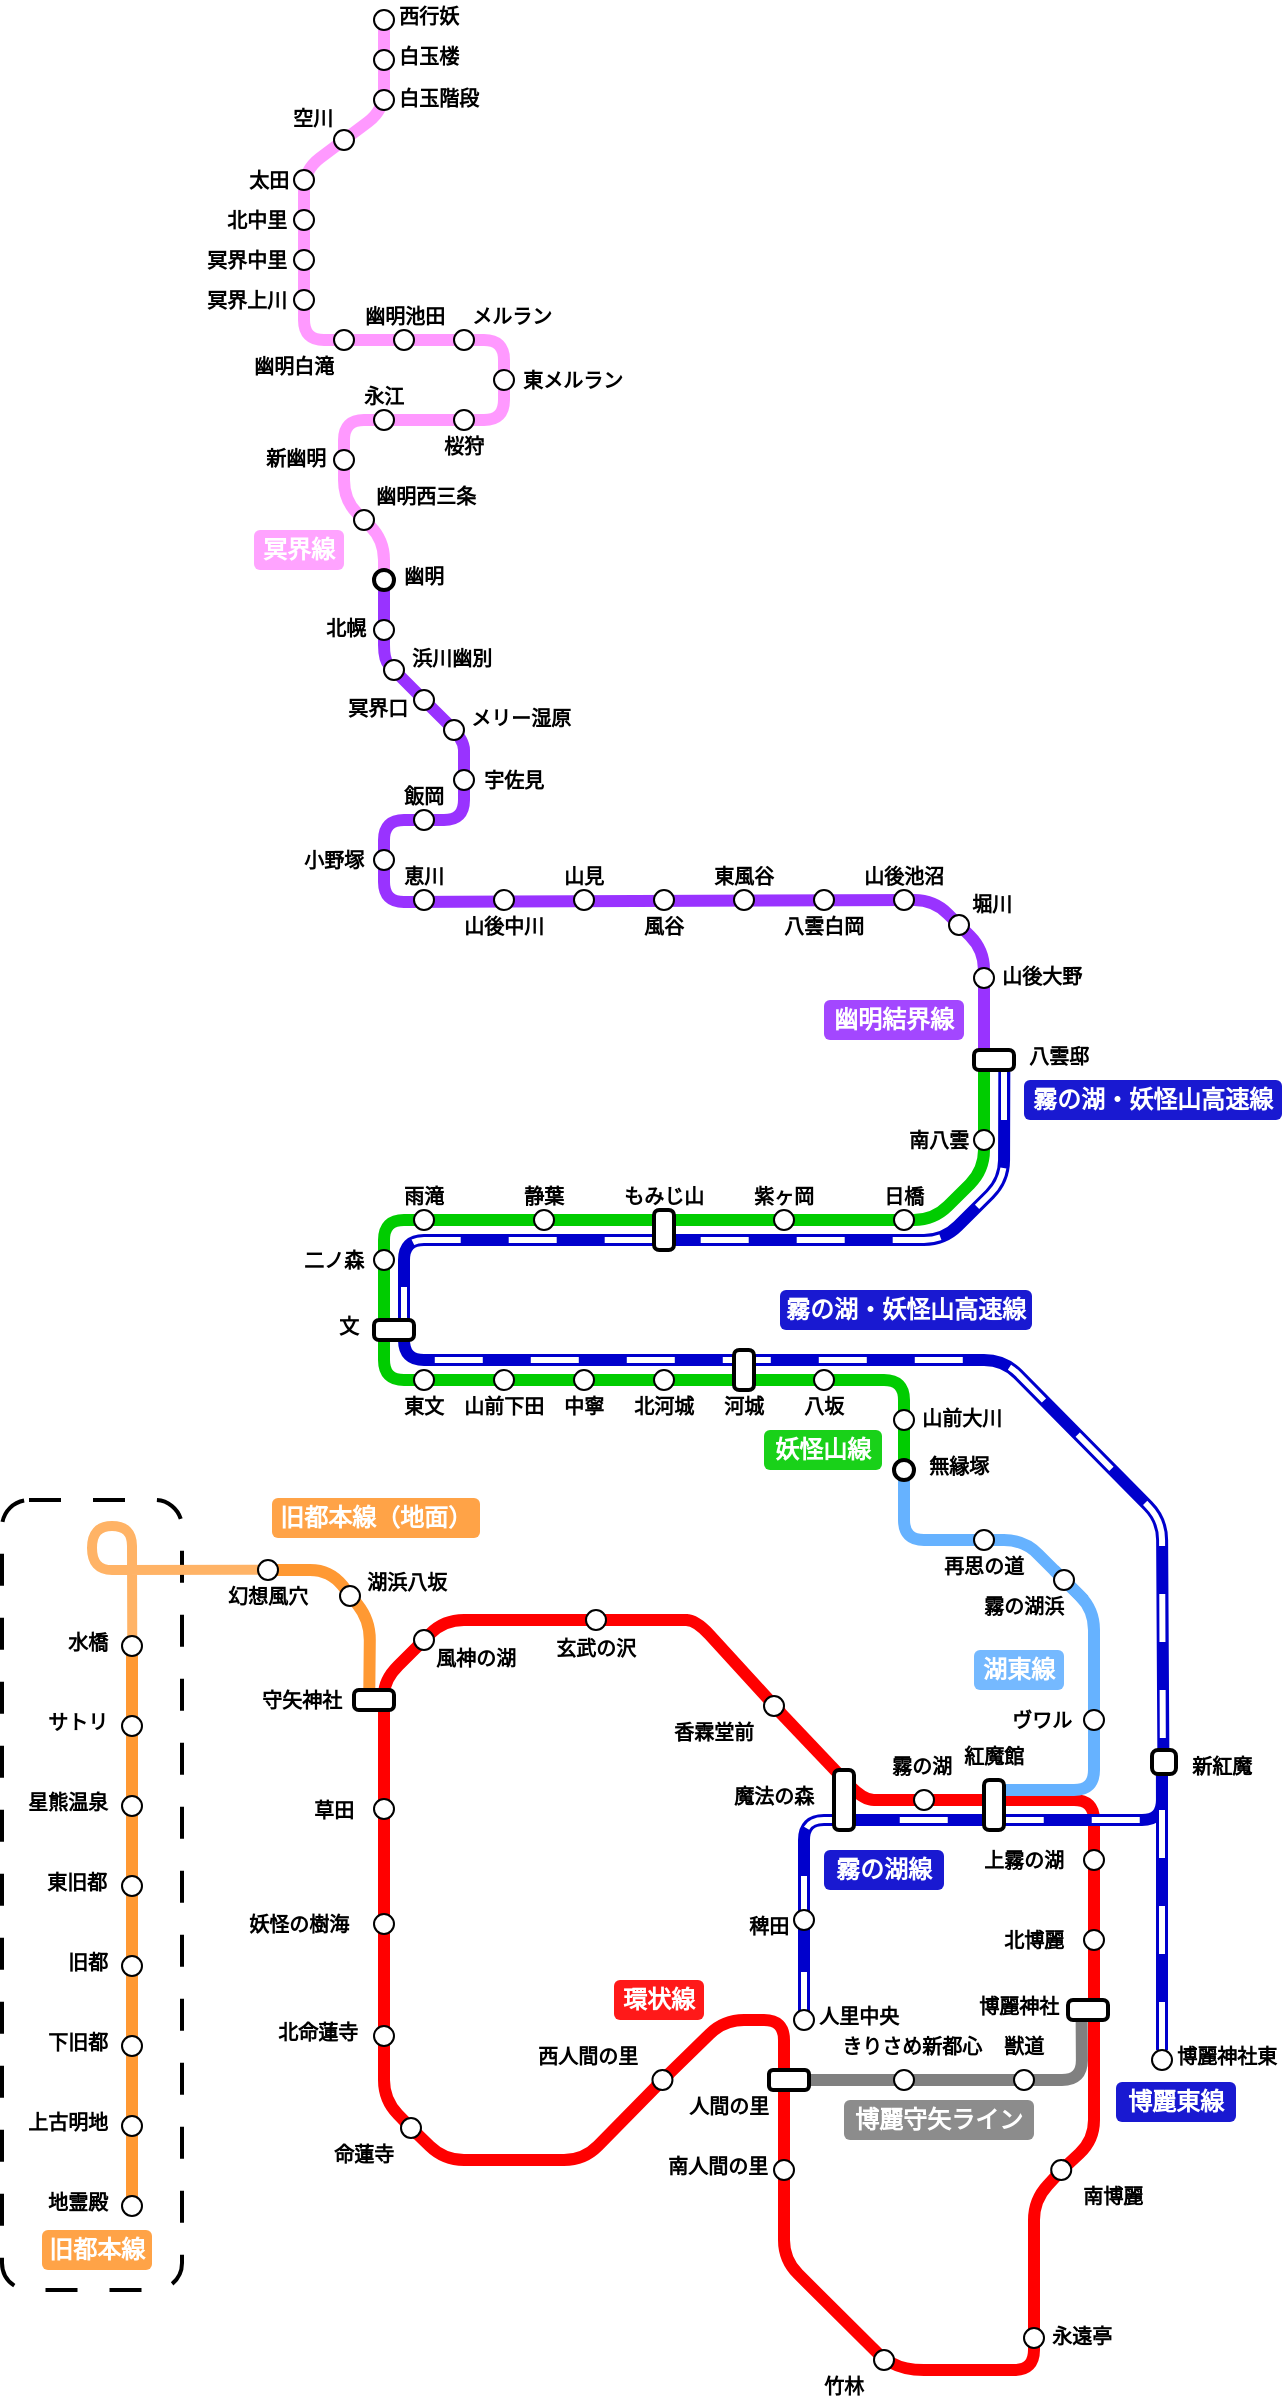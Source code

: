 <mxfile version="21.6.1" type="device">
  <diagram name="Page-1" id="u8aUBlL13KQeWDRxbzS9">
    <mxGraphModel dx="1519" dy="1782" grid="1" gridSize="5" guides="0" tooltips="1" connect="0" arrows="1" fold="1" page="1" pageScale="1" pageWidth="700" pageHeight="1300" math="0" shadow="0">
      <root>
        <mxCell id="0" />
        <mxCell id="1" parent="0" />
        <mxCell id="FpiPbvx918O2UCjRa50Q-1" value="" style="rounded=1;whiteSpace=wrap;html=1;strokeColor=default;fillColor=none;dashed=1;dashPattern=8 8;strokeWidth=2;" parent="1" vertex="1">
          <mxGeometry x="-665" y="-495" width="90" height="395" as="geometry" />
        </mxCell>
        <mxCell id="xDn3wvnqnu_-Lds5UZNF-4" value="" style="endArrow=none;html=1;rounded=1;strokeColor=#FF0000;strokeWidth=6;startSize=0;endSize=0;" parent="1" edge="1">
          <mxGeometry width="50" height="50" relative="1" as="geometry">
            <mxPoint x="-119" y="-300" as="sourcePoint" />
            <mxPoint x="-169" y="-345" as="targetPoint" />
            <Array as="points">
              <mxPoint x="-119" y="-345" />
            </Array>
          </mxGeometry>
        </mxCell>
        <mxCell id="Ivb3BQ265d0Xipn8B_8D-4" value="" style="endArrow=none;html=1;rounded=1;curved=0;strokeWidth=6;strokeColor=#0000cc;entryX=0.935;entryY=0.588;entryDx=0;entryDy=0;entryPerimeter=0;" parent="1" target="Ivb3BQ265d0Xipn8B_8D-19" edge="1">
          <mxGeometry width="50" height="50" relative="1" as="geometry">
            <mxPoint x="-264" y="-235" as="sourcePoint" />
            <mxPoint x="-94" y="-360" as="targetPoint" />
            <Array as="points">
              <mxPoint x="-264" y="-335" />
              <mxPoint x="-85" y="-335" />
            </Array>
          </mxGeometry>
        </mxCell>
        <mxCell id="xDn3wvnqnu_-Lds5UZNF-7" value="" style="endArrow=none;html=1;rounded=1;labelBackgroundColor=default;strokeColor=#66B2FF;strokeWidth=6;fontFamily=Helvetica;fontSize=11;fontColor=default;startSize=0;endSize=0;shape=connector;endFill=0;" parent="1" edge="1">
          <mxGeometry width="50" height="50" relative="1" as="geometry">
            <mxPoint x="-189" y="-475" as="sourcePoint" />
            <mxPoint x="-124" y="-445" as="targetPoint" />
            <Array as="points">
              <mxPoint x="-154" y="-475" />
            </Array>
          </mxGeometry>
        </mxCell>
        <mxCell id="xDn3wvnqnu_-Lds5UZNF-3" value="" style="endArrow=none;html=1;rounded=1;strokeColor=#66B2FF;strokeWidth=6;endFill=0;entryX=0;entryY=0;entryDx=0;entryDy=0;entryPerimeter=0;" parent="1" target="Ria-s_h3xSO_SLDeOQL_-8" edge="1">
          <mxGeometry width="50" height="50" relative="1" as="geometry">
            <mxPoint x="-119" y="-380" as="sourcePoint" />
            <mxPoint x="-94" y="-425" as="targetPoint" />
            <Array as="points">
              <mxPoint x="-119" y="-440" />
            </Array>
          </mxGeometry>
        </mxCell>
        <mxCell id="LhJ2MKZEmk0QEzE14GEJ-14" value="" style="endArrow=none;html=1;rounded=1;labelBackgroundColor=default;strokeColor=#808080;strokeWidth=6;fontFamily=Helvetica;fontSize=11;fontColor=default;startSize=0;endSize=0;shape=connector;" parent="1" edge="1">
          <mxGeometry width="50" height="50" relative="1" as="geometry">
            <mxPoint x="-229" y="-205" as="sourcePoint" />
            <mxPoint x="-144" y="-205" as="targetPoint" />
            <Array as="points" />
          </mxGeometry>
        </mxCell>
        <mxCell id="LhJ2MKZEmk0QEzE14GEJ-16" value="" style="endArrow=none;html=1;rounded=1;labelBackgroundColor=default;strokeColor=#808080;strokeWidth=6;fontFamily=Helvetica;fontSize=11;fontColor=default;startSize=0;endSize=0;shape=connector;" parent="1" source="Ivb3BQ265d0Xipn8B_8D-9" edge="1">
          <mxGeometry width="50" height="50" relative="1" as="geometry">
            <mxPoint x="-264" y="-205" as="sourcePoint" />
            <mxPoint x="-209" y="-205" as="targetPoint" />
            <Array as="points" />
          </mxGeometry>
        </mxCell>
        <mxCell id="Rw5dygfvGm5HHu7KgE6S-61" value="" style="endArrow=none;html=1;rounded=1;endFill=0;strokeColor=#FF99FF;strokeWidth=6;" parent="1" edge="1">
          <mxGeometry width="50" height="50" relative="1" as="geometry">
            <mxPoint x="-474" y="-955" as="sourcePoint" />
            <mxPoint x="-474" y="-1235" as="targetPoint" />
            <Array as="points">
              <mxPoint x="-474" y="-975" />
              <mxPoint x="-494" y="-995" />
              <mxPoint x="-494" y="-1035" />
              <mxPoint x="-414" y="-1035" />
              <mxPoint x="-414" y="-1075" />
              <mxPoint x="-514" y="-1075" />
              <mxPoint x="-514" y="-1160" />
              <mxPoint x="-474" y="-1190" />
            </Array>
          </mxGeometry>
        </mxCell>
        <mxCell id="Rw5dygfvGm5HHu7KgE6S-41" value="" style="endArrow=none;html=1;rounded=1;endFill=0;strokeWidth=6;strokeColor=#9933FF;" parent="1" edge="1">
          <mxGeometry width="50" height="50" relative="1" as="geometry">
            <mxPoint x="-174" y="-715" as="sourcePoint" />
            <mxPoint x="-474" y="-955" as="targetPoint" />
            <Array as="points">
              <mxPoint x="-174" y="-770" />
              <mxPoint x="-199" y="-795" />
              <mxPoint x="-474" y="-794" />
              <mxPoint x="-474" y="-835" />
              <mxPoint x="-434" y="-835" />
              <mxPoint x="-434" y="-855" />
              <mxPoint x="-434" y="-875" />
              <mxPoint x="-464" y="-905" />
              <mxPoint x="-474" y="-915" />
              <mxPoint x="-474" y="-930" />
            </Array>
          </mxGeometry>
        </mxCell>
        <mxCell id="Rw5dygfvGm5HHu7KgE6S-21" value="" style="endArrow=none;html=1;rounded=1;endFill=0;strokeWidth=6;strokeColor=#00CC00;" parent="1" edge="1">
          <mxGeometry width="50" height="50" relative="1" as="geometry">
            <mxPoint x="-214" y="-510" as="sourcePoint" />
            <mxPoint x="-174" y="-715" as="targetPoint" />
            <Array as="points">
              <mxPoint x="-214" y="-555" />
              <mxPoint x="-474" y="-555" />
              <mxPoint x="-474" y="-635" />
              <mxPoint x="-199" y="-635" />
              <mxPoint x="-174" y="-660" />
            </Array>
          </mxGeometry>
        </mxCell>
        <mxCell id="Ria-s_h3xSO_SLDeOQL_-22" value="" style="endArrow=none;html=1;rounded=1;labelBackgroundColor=default;strokeColor=#FF0000;strokeWidth=6;fontFamily=Helvetica;fontSize=11;fontColor=default;startSize=0;endSize=0;shape=connector;exitX=0;exitY=0;exitDx=0;exitDy=0;" parent="1" edge="1">
          <mxGeometry width="50" height="50" relative="1" as="geometry">
            <mxPoint x="-247.536" y="-358.536" as="sourcePoint" />
            <mxPoint x="-224" y="-345" as="targetPoint" />
            <Array as="points">
              <mxPoint x="-234" y="-345" />
            </Array>
          </mxGeometry>
        </mxCell>
        <mxCell id="Ria-s_h3xSO_SLDeOQL_-14" value="" style="endArrow=none;html=1;rounded=1;strokeColor=#66B2FF;strokeWidth=6;endFill=0;" parent="1" edge="1">
          <mxGeometry width="50" height="50" relative="1" as="geometry">
            <mxPoint x="-174" y="-475" as="sourcePoint" />
            <mxPoint x="-214" y="-510" as="targetPoint" />
            <Array as="points">
              <mxPoint x="-214" y="-475" />
            </Array>
          </mxGeometry>
        </mxCell>
        <mxCell id="Ria-s_h3xSO_SLDeOQL_-9" value="" style="endArrow=none;html=1;rounded=1;strokeColor=#66B2FF;strokeWidth=6;endFill=0;" parent="1" edge="1">
          <mxGeometry width="50" height="50" relative="1" as="geometry">
            <mxPoint x="-184.0" y="-475" as="sourcePoint" />
            <mxPoint x="-184" y="-475" as="targetPoint" />
            <Array as="points" />
          </mxGeometry>
        </mxCell>
        <mxCell id="Ria-s_h3xSO_SLDeOQL_-2" value="" style="endArrow=none;html=1;rounded=1;strokeColor=#66B2FF;strokeWidth=6;endFill=0;" parent="1" edge="1">
          <mxGeometry width="50" height="50" relative="1" as="geometry">
            <mxPoint x="-169" y="-350" as="sourcePoint" />
            <mxPoint x="-119" y="-395" as="targetPoint" />
            <Array as="points">
              <mxPoint x="-119" y="-350" />
            </Array>
          </mxGeometry>
        </mxCell>
        <mxCell id="2lCTwFAhln7CDwlXWDaY-96" value="" style="endArrow=none;html=1;rounded=1;labelBackgroundColor=default;strokeColor=#FF0000;strokeWidth=6;fontFamily=Helvetica;fontSize=11;fontColor=default;startSize=0;endSize=0;shape=connector;exitX=0.5;exitY=1;exitDx=0;exitDy=0;entryX=0.5;entryY=0;entryDx=0;entryDy=0;" parent="1" target="2lCTwFAhln7CDwlXWDaY-93" edge="1">
          <mxGeometry width="50" height="50" relative="1" as="geometry">
            <mxPoint x="-119" y="-235" as="sourcePoint" />
            <mxPoint x="-124" y="-325" as="targetPoint" />
          </mxGeometry>
        </mxCell>
        <mxCell id="2lCTwFAhln7CDwlXWDaY-95" value="" style="endArrow=none;html=1;rounded=1;labelBackgroundColor=default;strokeColor=#FF0000;strokeWidth=6;fontFamily=Helvetica;fontSize=11;fontColor=default;startSize=0;endSize=0;shape=connector;exitX=0.5;exitY=1;exitDx=0;exitDy=0;entryX=0.5;entryY=0;entryDx=0;entryDy=0;" parent="1" source="2lCTwFAhln7CDwlXWDaY-93" target="2lCTwFAhln7CDwlXWDaY-92" edge="1">
          <mxGeometry width="50" height="50" relative="1" as="geometry">
            <mxPoint x="-174" y="-275" as="sourcePoint" />
            <mxPoint x="-84" y="-315" as="targetPoint" />
          </mxGeometry>
        </mxCell>
        <mxCell id="2lCTwFAhln7CDwlXWDaY-91" value="" style="endArrow=none;html=1;rounded=1;labelBackgroundColor=default;strokeColor=#FF0000;strokeWidth=6;fontFamily=Helvetica;fontSize=11;fontColor=default;startSize=0;endSize=0;shape=connector;exitX=1;exitY=1;exitDx=0;exitDy=0;" parent="1" source="2lCTwFAhln7CDwlXWDaY-90" edge="1">
          <mxGeometry width="50" height="50" relative="1" as="geometry">
            <mxPoint x="-264" y="-360" as="sourcePoint" />
            <mxPoint x="-328" y="-435" as="targetPoint" />
            <Array as="points">
              <mxPoint x="-318" y="-435" />
            </Array>
          </mxGeometry>
        </mxCell>
        <mxCell id="2lCTwFAhln7CDwlXWDaY-89" value="" style="endArrow=none;html=1;rounded=1;labelBackgroundColor=default;strokeColor=#FF0000;strokeWidth=6;fontFamily=Helvetica;fontSize=11;fontColor=default;startSize=0;endSize=0;shape=connector;exitX=1;exitY=1;exitDx=0;exitDy=0;entryX=0.5;entryY=0.5;entryDx=0;entryDy=0;entryPerimeter=0;" parent="1" target="2lCTwFAhln7CDwlXWDaY-90" edge="1">
          <mxGeometry width="50" height="50" relative="1" as="geometry">
            <mxPoint x="-240.464" y="-351.464" as="sourcePoint" />
            <mxPoint x="-229" y="-400" as="targetPoint" />
          </mxGeometry>
        </mxCell>
        <mxCell id="2lCTwFAhln7CDwlXWDaY-88" value="" style="endArrow=none;html=1;rounded=1;labelBackgroundColor=default;strokeColor=#FF0000;strokeWidth=6;fontFamily=Helvetica;fontSize=11;fontColor=default;startSize=0;endSize=0;shape=connector;" parent="1" edge="1">
          <mxGeometry width="50" height="50" relative="1" as="geometry">
            <mxPoint x="-219" y="-345" as="sourcePoint" />
            <mxPoint x="-169" y="-345" as="targetPoint" />
            <Array as="points" />
          </mxGeometry>
        </mxCell>
        <mxCell id="2lCTwFAhln7CDwlXWDaY-76" value="" style="endArrow=none;html=1;rounded=1;labelBackgroundColor=default;strokeColor=#FF0000;strokeWidth=6;fontFamily=Helvetica;fontSize=11;fontColor=default;startSize=0;endSize=0;shape=connector;exitX=0;exitY=1;exitDx=0;exitDy=0;" parent="1" source="2lCTwFAhln7CDwlXWDaY-73" edge="1">
          <mxGeometry width="50" height="50" relative="1" as="geometry">
            <mxPoint x="-419" y="-440" as="sourcePoint" />
            <mxPoint x="-322" y="-435" as="targetPoint" />
            <Array as="points">
              <mxPoint x="-444" y="-435" />
            </Array>
          </mxGeometry>
        </mxCell>
        <mxCell id="2lCTwFAhln7CDwlXWDaY-72" value="" style="endArrow=none;html=1;rounded=1;labelBackgroundColor=default;strokeColor=#FF0000;strokeWidth=6;fontFamily=Helvetica;fontSize=11;fontColor=default;startSize=0;endSize=0;shape=connector;exitX=0.5;exitY=1;exitDx=0;exitDy=0;fillColor=#FF0000;" parent="1" edge="1">
          <mxGeometry width="50" height="50" relative="1" as="geometry">
            <mxPoint x="-474" y="-390" as="sourcePoint" />
            <mxPoint x="-454" y="-425" as="targetPoint" />
            <Array as="points">
              <mxPoint x="-474" y="-405" />
            </Array>
          </mxGeometry>
        </mxCell>
        <mxCell id="2lCTwFAhln7CDwlXWDaY-69" value="" style="endArrow=none;html=1;rounded=1;labelBackgroundColor=default;strokeColor=#FF0000;strokeWidth=6;fontFamily=Helvetica;fontSize=11;fontColor=default;startSize=0;endSize=0;shape=connector;exitX=0.5;exitY=1;exitDx=0;exitDy=0;" parent="1" source="2lCTwFAhln7CDwlXWDaY-64" edge="1">
          <mxGeometry width="50" height="50" relative="1" as="geometry">
            <mxPoint x="-454" y="-335" as="sourcePoint" />
            <mxPoint x="-474" y="-395" as="targetPoint" />
          </mxGeometry>
        </mxCell>
        <mxCell id="2lCTwFAhln7CDwlXWDaY-63" value="" style="endArrow=none;html=1;rounded=1;labelBackgroundColor=default;strokeColor=#FF0000;strokeWidth=6;fontFamily=Helvetica;fontSize=11;fontColor=default;startSize=0;endSize=0;shape=connector;exitX=0.5;exitY=1;exitDx=0;exitDy=0;entryX=0.5;entryY=0;entryDx=0;entryDy=0;" parent="1" source="2lCTwFAhln7CDwlXWDaY-56" target="2lCTwFAhln7CDwlXWDaY-64" edge="1">
          <mxGeometry width="50" height="50" relative="1" as="geometry">
            <mxPoint x="-334" y="-325" as="sourcePoint" />
            <mxPoint x="-474" y="-350" as="targetPoint" />
          </mxGeometry>
        </mxCell>
        <mxCell id="2lCTwFAhln7CDwlXWDaY-54" value="" style="endArrow=none;html=1;rounded=1;labelBackgroundColor=default;strokeColor=#FF0000;strokeWidth=6;fontFamily=Helvetica;fontSize=11;fontColor=default;startSize=0;endSize=0;shape=connector;entryX=0.5;entryY=0;entryDx=0;entryDy=0;" parent="1" target="2lCTwFAhln7CDwlXWDaY-56" edge="1">
          <mxGeometry width="50" height="50" relative="1" as="geometry">
            <mxPoint x="-474" y="-255" as="sourcePoint" />
            <mxPoint x="-464" y="-345" as="targetPoint" />
            <Array as="points" />
          </mxGeometry>
        </mxCell>
        <mxCell id="2lCTwFAhln7CDwlXWDaY-45" value="" style="endArrow=none;html=1;rounded=1;labelBackgroundColor=default;strokeColor=#FF0000;strokeWidth=6;fontFamily=Helvetica;fontSize=11;fontColor=default;startSize=0;endSize=0;shape=connector;entryX=1;entryY=1;entryDx=0;entryDy=0;" parent="1" target="2lCTwFAhln7CDwlXWDaY-42" edge="1">
          <mxGeometry width="50" height="50" relative="1" as="geometry">
            <mxPoint x="-474" y="-255" as="sourcePoint" />
            <mxPoint x="-489" y="-190" as="targetPoint" />
            <Array as="points">
              <mxPoint x="-474" y="-195" />
            </Array>
          </mxGeometry>
        </mxCell>
        <mxCell id="2lCTwFAhln7CDwlXWDaY-41" value="" style="endArrow=none;html=1;rounded=1;labelBackgroundColor=default;strokeColor=#FF0000;strokeWidth=6;fontFamily=Helvetica;fontSize=11;fontColor=default;startSize=0;endSize=0;shape=connector;entryX=1;entryY=0;entryDx=0;entryDy=0;exitX=0;exitY=0;exitDx=0;exitDy=0;" parent="1" source="2lCTwFAhln7CDwlXWDaY-42" target="2lCTwFAhln7CDwlXWDaY-32" edge="1">
          <mxGeometry width="50" height="50" relative="1" as="geometry">
            <mxPoint x="-454" y="-195" as="sourcePoint" />
            <mxPoint x="-364" y="-195" as="targetPoint" />
            <Array as="points">
              <mxPoint x="-444" y="-165" />
              <mxPoint x="-374" y="-165" />
            </Array>
          </mxGeometry>
        </mxCell>
        <mxCell id="2lCTwFAhln7CDwlXWDaY-39" value="" style="endArrow=none;html=1;rounded=1;labelBackgroundColor=default;strokeColor=#808080;strokeWidth=6;fontFamily=Helvetica;fontSize=11;fontColor=default;startSize=0;endSize=0;shape=connector;entryX=0.397;entryY=0.989;entryDx=0;entryDy=0;exitX=1;exitY=0.5;exitDx=0;exitDy=0;entryPerimeter=0;" parent="1" source="LhJ2MKZEmk0QEzE14GEJ-2" edge="1">
          <mxGeometry width="50" height="50" relative="1" as="geometry">
            <mxPoint x="-264" y="-195" as="sourcePoint" />
            <mxPoint x="-125.18" y="-235.22" as="targetPoint" />
            <Array as="points">
              <mxPoint x="-149" y="-205" />
              <mxPoint x="-125" y="-205" />
            </Array>
          </mxGeometry>
        </mxCell>
        <mxCell id="2lCTwFAhln7CDwlXWDaY-34" value="" style="endArrow=none;html=1;rounded=1;labelBackgroundColor=default;strokeColor=#FF0000;strokeWidth=6;fontFamily=Helvetica;fontSize=11;fontColor=default;startSize=0;endSize=0;shape=connector;entryX=0;entryY=1;entryDx=0;entryDy=0;" parent="1" target="2lCTwFAhln7CDwlXWDaY-32" edge="1">
          <mxGeometry width="50" height="50" relative="1" as="geometry">
            <mxPoint x="-274" y="-145" as="sourcePoint" />
            <mxPoint x="-314" y="-220" as="targetPoint" />
            <Array as="points">
              <mxPoint x="-274" y="-235" />
              <mxPoint x="-304" y="-235" />
            </Array>
          </mxGeometry>
        </mxCell>
        <mxCell id="2lCTwFAhln7CDwlXWDaY-20" value="" style="endArrow=none;html=1;rounded=1;labelBackgroundColor=default;strokeColor=#FF0000;strokeWidth=6;fontFamily=Helvetica;fontSize=11;fontColor=default;startSize=0;endSize=0;shape=connector;exitX=0.807;exitY=0.777;exitDx=0;exitDy=0;exitPerimeter=0;" parent="1" source="2lCTwFAhln7CDwlXWDaY-9" edge="1">
          <mxGeometry width="50" height="50" relative="1" as="geometry">
            <mxPoint x="-234" y="-60" as="sourcePoint" />
            <mxPoint x="-274" y="-165" as="targetPoint" />
            <Array as="points">
              <mxPoint x="-274" y="-115" />
            </Array>
          </mxGeometry>
        </mxCell>
        <mxCell id="2lCTwFAhln7CDwlXWDaY-5" value="" style="endArrow=none;html=1;rounded=1;labelBackgroundColor=default;strokeColor=#FF0000;strokeWidth=6;fontFamily=Helvetica;fontSize=11;fontColor=default;startSize=0;endSize=0;shape=connector;entryX=1;entryY=0;entryDx=0;entryDy=0;" parent="1" target="2lCTwFAhln7CDwlXWDaY-3" edge="1">
          <mxGeometry width="50" height="50" relative="1" as="geometry">
            <mxPoint x="-172" y="-60" as="sourcePoint" />
            <mxPoint x="-169" y="-130" as="targetPoint" />
            <Array as="points">
              <mxPoint x="-149" y="-60" />
              <mxPoint x="-149" y="-145" />
            </Array>
          </mxGeometry>
        </mxCell>
        <mxCell id="2lCTwFAhln7CDwlXWDaY-2" value="" style="endArrow=none;html=1;rounded=1;strokeColor=#FF0000;strokeWidth=6;startSize=0;endSize=0;startArrow=none;entryX=0.5;entryY=0;entryDx=0;entryDy=0;exitX=0;exitY=1;exitDx=0;exitDy=0;" parent="1" source="2lCTwFAhln7CDwlXWDaY-3" edge="1">
          <mxGeometry width="50" height="50" relative="1" as="geometry">
            <mxPoint x="-164" y="-135" as="sourcePoint" />
            <mxPoint x="-119" y="-255" as="targetPoint" />
            <Array as="points">
              <mxPoint x="-119" y="-175" />
              <mxPoint x="-119" y="-215" />
            </Array>
          </mxGeometry>
        </mxCell>
        <mxCell id="2lCTwFAhln7CDwlXWDaY-8" value="" style="group" parent="1" connectable="0" vertex="1">
          <mxGeometry x="-189" y="-180" width="95" height="30" as="geometry" />
        </mxCell>
        <mxCell id="2lCTwFAhln7CDwlXWDaY-3" value="" style="ellipse;whiteSpace=wrap;html=1;aspect=fixed;" parent="2lCTwFAhln7CDwlXWDaY-8" vertex="1">
          <mxGeometry x="48.611" y="15" width="10" height="10" as="geometry" />
        </mxCell>
        <mxCell id="2lCTwFAhln7CDwlXWDaY-43" value="&lt;font style=&quot;font-size: 12px;&quot;&gt;&lt;font style=&quot;font-size: 12px;&quot; color=&quot;#ffffff&quot;&gt;&lt;b style=&quot;&quot;&gt;環状線&lt;/b&gt;&lt;/font&gt;&lt;/font&gt;" style="rounded=1;whiteSpace=wrap;html=1;fontFamily=Helvetica;fontSize=11;fontColor=default;strokeColor=none;fillColor=#FF0000;opacity=90;" parent="1" vertex="1">
          <mxGeometry x="-359" y="-255" width="45" height="20" as="geometry" />
        </mxCell>
        <mxCell id="2lCTwFAhln7CDwlXWDaY-46" value="" style="group" parent="1" connectable="0" vertex="1">
          <mxGeometry x="-399" y="-225" width="70" height="25" as="geometry" />
        </mxCell>
        <mxCell id="2lCTwFAhln7CDwlXWDaY-32" value="" style="ellipse;whiteSpace=wrap;html=1;aspect=fixed;" parent="2lCTwFAhln7CDwlXWDaY-46" vertex="1">
          <mxGeometry x="59.231" y="15" width="10" height="10" as="geometry" />
        </mxCell>
        <mxCell id="2lCTwFAhln7CDwlXWDaY-38" value="&lt;font style=&quot;font-size: 10px;&quot;&gt;&lt;b&gt;西人間の里&lt;/b&gt;&lt;/font&gt;" style="text;html=1;strokeColor=none;fillColor=none;align=center;verticalAlign=middle;whiteSpace=wrap;rounded=0;fontSize=11;fontFamily=Helvetica;fontColor=default;" parent="2lCTwFAhln7CDwlXWDaY-46" vertex="1">
          <mxGeometry x="-5" width="64.23" height="15" as="geometry" />
        </mxCell>
        <mxCell id="2lCTwFAhln7CDwlXWDaY-47" value="" style="group" parent="1" connectable="0" vertex="1">
          <mxGeometry x="-498" y="-186" width="42.5" height="25" as="geometry" />
        </mxCell>
        <mxCell id="2lCTwFAhln7CDwlXWDaY-42" value="" style="ellipse;whiteSpace=wrap;html=1;aspect=fixed;" parent="2lCTwFAhln7CDwlXWDaY-47" vertex="1">
          <mxGeometry x="32.5" width="10" height="10" as="geometry" />
        </mxCell>
        <mxCell id="2lCTwFAhln7CDwlXWDaY-44" value="&lt;b&gt;&lt;font style=&quot;font-size: 10px;&quot;&gt;命蓮寺&lt;/font&gt;&lt;/b&gt;" style="text;html=1;strokeColor=none;fillColor=none;align=center;verticalAlign=middle;whiteSpace=wrap;rounded=0;fontSize=11;fontFamily=Helvetica;fontColor=default;" parent="2lCTwFAhln7CDwlXWDaY-47" vertex="1">
          <mxGeometry x="-5" y="10" width="37.5" height="15" as="geometry" />
        </mxCell>
        <mxCell id="2lCTwFAhln7CDwlXWDaY-53" value="" style="group" parent="1" connectable="0" vertex="1">
          <mxGeometry x="-524" y="-237" width="50" height="15" as="geometry" />
        </mxCell>
        <mxCell id="2lCTwFAhln7CDwlXWDaY-52" value="&lt;b&gt;&lt;font style=&quot;font-size: 10px;&quot;&gt;北命蓮寺&lt;/font&gt;&lt;/b&gt;" style="text;html=1;strokeColor=none;fillColor=none;align=center;verticalAlign=middle;whiteSpace=wrap;rounded=0;fontSize=11;fontFamily=Helvetica;fontColor=default;" parent="2lCTwFAhln7CDwlXWDaY-53" vertex="1">
          <mxGeometry x="-4.167" width="41.667" height="15" as="geometry" />
        </mxCell>
        <mxCell id="2lCTwFAhln7CDwlXWDaY-61" value="" style="group" parent="1" connectable="0" vertex="1">
          <mxGeometry x="-539" y="-288" width="70" height="15" as="geometry" />
        </mxCell>
        <mxCell id="2lCTwFAhln7CDwlXWDaY-55" value="&lt;b&gt;&lt;font style=&quot;font-size: 10px;&quot;&gt;妖怪の樹海&lt;/font&gt;&lt;/b&gt;" style="text;html=1;strokeColor=none;fillColor=none;align=center;verticalAlign=middle;whiteSpace=wrap;rounded=0;fontSize=11;fontFamily=Helvetica;fontColor=default;" parent="2lCTwFAhln7CDwlXWDaY-61" vertex="1">
          <mxGeometry x="-10" y="-2.5" width="65" height="15" as="geometry" />
        </mxCell>
        <mxCell id="2lCTwFAhln7CDwlXWDaY-56" value="" style="ellipse;whiteSpace=wrap;html=1;aspect=fixed;" parent="2lCTwFAhln7CDwlXWDaY-61" vertex="1">
          <mxGeometry x="60" width="10" height="10" as="geometry" />
        </mxCell>
        <mxCell id="2lCTwFAhln7CDwlXWDaY-68" value="" style="group" parent="1" connectable="0" vertex="1">
          <mxGeometry x="-509" y="-348" width="40" height="15" as="geometry" />
        </mxCell>
        <mxCell id="2lCTwFAhln7CDwlXWDaY-64" value="" style="ellipse;whiteSpace=wrap;html=1;aspect=fixed;" parent="2lCTwFAhln7CDwlXWDaY-68" vertex="1">
          <mxGeometry x="30" y="2.5" width="10" height="10" as="geometry" />
        </mxCell>
        <mxCell id="2lCTwFAhln7CDwlXWDaY-65" value="&lt;b style=&quot;&quot;&gt;&lt;font style=&quot;font-size: 10px;&quot;&gt;草田&lt;/font&gt;&lt;/b&gt;" style="text;html=1;strokeColor=none;fillColor=none;align=center;verticalAlign=middle;whiteSpace=wrap;rounded=0;fontSize=11;fontFamily=Helvetica;fontColor=default;" parent="2lCTwFAhln7CDwlXWDaY-68" vertex="1">
          <mxGeometry x="-5" width="30" height="15" as="geometry" />
        </mxCell>
        <mxCell id="2lCTwFAhln7CDwlXWDaY-71" value="&lt;font size=&quot;1&quot; color=&quot;#ffffff&quot;&gt;&lt;b style=&quot;font-size: 12px;&quot;&gt;博麗守矢ライン&lt;/b&gt;&lt;/font&gt;" style="rounded=1;whiteSpace=wrap;html=1;fontFamily=Helvetica;fontSize=11;fontColor=default;strokeColor=none;fillColor=#808080;opacity=90;" parent="1" vertex="1">
          <mxGeometry x="-244" y="-195" width="95" height="20" as="geometry" />
        </mxCell>
        <mxCell id="2lCTwFAhln7CDwlXWDaY-75" value="" style="group" parent="1" connectable="0" vertex="1">
          <mxGeometry x="-541" y="-402.5" width="55" height="15" as="geometry" />
        </mxCell>
        <mxCell id="2lCTwFAhln7CDwlXWDaY-67" value="&lt;b&gt;&lt;font style=&quot;font-size: 10px;&quot;&gt;守矢神社&lt;/font&gt;&lt;/b&gt;" style="text;html=1;strokeColor=none;fillColor=none;align=center;verticalAlign=middle;whiteSpace=wrap;rounded=0;fontSize=11;fontFamily=Helvetica;fontColor=default;" parent="2lCTwFAhln7CDwlXWDaY-75" vertex="1">
          <mxGeometry x="2.997" width="45.833" height="15" as="geometry" />
        </mxCell>
        <mxCell id="2lCTwFAhln7CDwlXWDaY-79" value="" style="group" parent="1" connectable="0" vertex="1">
          <mxGeometry x="-403" y="-421" width="55" height="25" as="geometry" />
        </mxCell>
        <mxCell id="2lCTwFAhln7CDwlXWDaY-78" value="&lt;b&gt;&lt;font style=&quot;font-size: 10px;&quot;&gt;玄武の沢&lt;/font&gt;&lt;/b&gt;" style="text;html=1;strokeColor=none;fillColor=none;align=center;verticalAlign=middle;whiteSpace=wrap;rounded=0;fontSize=11;fontFamily=Helvetica;fontColor=default;" parent="2lCTwFAhln7CDwlXWDaY-79" vertex="1">
          <mxGeometry x="10" y="-8" width="50" height="15" as="geometry" />
        </mxCell>
        <mxCell id="2lCTwFAhln7CDwlXWDaY-80" value="" style="group" parent="1" connectable="0" vertex="1">
          <mxGeometry x="-504" y="-445" width="55" height="35" as="geometry" />
        </mxCell>
        <mxCell id="2lCTwFAhln7CDwlXWDaY-73" value="" style="ellipse;whiteSpace=wrap;html=1;aspect=fixed;" parent="2lCTwFAhln7CDwlXWDaY-80" vertex="1">
          <mxGeometry x="45" y="15" width="10" height="10" as="geometry" />
        </mxCell>
        <mxCell id="2lCTwFAhln7CDwlXWDaY-90" value="" style="ellipse;whiteSpace=wrap;html=1;aspect=fixed;" parent="1" vertex="1">
          <mxGeometry x="-284" y="-397" width="10" height="10" as="geometry" />
        </mxCell>
        <mxCell id="2lCTwFAhln7CDwlXWDaY-92" value="" style="ellipse;whiteSpace=wrap;html=1;aspect=fixed;" parent="1" vertex="1">
          <mxGeometry x="-124" y="-320" width="10" height="10" as="geometry" />
        </mxCell>
        <mxCell id="2lCTwFAhln7CDwlXWDaY-104" value="" style="group" parent="1" connectable="0" vertex="1">
          <mxGeometry x="-64" y="-440" width="16" height="16" as="geometry" />
        </mxCell>
        <mxCell id="2lCTwFAhln7CDwlXWDaY-99" value="" style="endArrow=none;html=1;rounded=1;labelBackgroundColor=default;strokeColor=#FFFFFF;strokeWidth=1;fontFamily=Helvetica;fontSize=11;fontColor=default;startSize=0;endSize=0;shape=connector;" parent="2lCTwFAhln7CDwlXWDaY-104" edge="1">
          <mxGeometry width="50" height="50" relative="1" as="geometry">
            <mxPoint x="4" y="2" as="sourcePoint" />
            <mxPoint x="14" y="12" as="targetPoint" />
          </mxGeometry>
        </mxCell>
        <mxCell id="2lCTwFAhln7CDwlXWDaY-100" value="" style="endArrow=none;html=1;rounded=1;labelBackgroundColor=default;strokeColor=#FFFFFF;strokeWidth=1;fontFamily=Helvetica;fontSize=11;fontColor=default;startSize=0;endSize=0;shape=connector;" parent="2lCTwFAhln7CDwlXWDaY-104" edge="1">
          <mxGeometry width="50" height="50" relative="1" as="geometry">
            <mxPoint y="6" as="sourcePoint" />
            <mxPoint x="10" y="16" as="targetPoint" />
          </mxGeometry>
        </mxCell>
        <mxCell id="2lCTwFAhln7CDwlXWDaY-102" value="" style="endArrow=none;html=1;rounded=1;labelBackgroundColor=default;strokeColor=#FFFFFF;strokeWidth=1;fontFamily=Helvetica;fontSize=11;fontColor=default;startSize=0;endSize=0;shape=connector;" parent="2lCTwFAhln7CDwlXWDaY-104" edge="1">
          <mxGeometry width="50" height="50" relative="1" as="geometry">
            <mxPoint x="2" y="4" as="sourcePoint" />
            <mxPoint x="12" y="14" as="targetPoint" />
          </mxGeometry>
        </mxCell>
        <mxCell id="2lCTwFAhln7CDwlXWDaY-103" value="" style="endArrow=none;html=1;rounded=1;labelBackgroundColor=default;strokeColor=#FFFFFF;strokeWidth=1;fontFamily=Helvetica;fontSize=11;fontColor=default;startSize=0;endSize=0;shape=connector;" parent="2lCTwFAhln7CDwlXWDaY-104" edge="1">
          <mxGeometry width="50" height="50" relative="1" as="geometry">
            <mxPoint x="6" as="sourcePoint" />
            <mxPoint x="16" y="10" as="targetPoint" />
          </mxGeometry>
        </mxCell>
        <mxCell id="2lCTwFAhln7CDwlXWDaY-109" value="" style="group" parent="1" connectable="0" vertex="1">
          <mxGeometry x="-164" y="-282.5" width="50" height="15" as="geometry" />
        </mxCell>
        <mxCell id="2lCTwFAhln7CDwlXWDaY-93" value="" style="ellipse;whiteSpace=wrap;html=1;aspect=fixed;" parent="2lCTwFAhln7CDwlXWDaY-109" vertex="1">
          <mxGeometry x="40" y="2.5" width="10" height="10" as="geometry" />
        </mxCell>
        <mxCell id="2lCTwFAhln7CDwlXWDaY-108" value="&lt;span style=&quot;font-size: 10px;&quot;&gt;&lt;b&gt;北博麗&lt;/b&gt;&lt;/span&gt;" style="text;html=1;strokeColor=none;fillColor=none;align=center;verticalAlign=middle;whiteSpace=wrap;rounded=0;fontSize=11;fontFamily=Helvetica;fontColor=default;" parent="2lCTwFAhln7CDwlXWDaY-109" vertex="1">
          <mxGeometry x="-5" width="40" height="15" as="geometry" />
        </mxCell>
        <mxCell id="2lCTwFAhln7CDwlXWDaY-110" value="&lt;b&gt;&lt;font style=&quot;font-size: 10px;&quot;&gt;上霧の湖&lt;/font&gt;&lt;/b&gt;" style="text;html=1;strokeColor=none;fillColor=none;align=center;verticalAlign=middle;whiteSpace=wrap;rounded=0;fontSize=11;fontFamily=Helvetica;fontColor=default;" parent="1" vertex="1">
          <mxGeometry x="-179" y="-322.5" width="50" height="15" as="geometry" />
        </mxCell>
        <mxCell id="2lCTwFAhln7CDwlXWDaY-111" value="&lt;b&gt;&lt;font style=&quot;font-size: 10px;&quot;&gt;霧の湖&lt;/font&gt;&lt;/b&gt;" style="text;html=1;strokeColor=none;fillColor=none;align=center;verticalAlign=middle;whiteSpace=wrap;rounded=0;fontSize=11;fontFamily=Helvetica;fontColor=default;" parent="1" vertex="1">
          <mxGeometry x="-224" y="-370" width="37.5" height="15" as="geometry" />
        </mxCell>
        <mxCell id="2lCTwFAhln7CDwlXWDaY-112" value="&lt;span style=&quot;font-size: 10px;&quot;&gt;&lt;b&gt;魔法の森&lt;/b&gt;&lt;/span&gt;" style="text;html=1;strokeColor=none;fillColor=none;align=center;verticalAlign=middle;whiteSpace=wrap;rounded=0;fontSize=11;fontFamily=Helvetica;fontColor=default;" parent="1" vertex="1">
          <mxGeometry x="-304" y="-355" width="50" height="15" as="geometry" />
        </mxCell>
        <mxCell id="2lCTwFAhln7CDwlXWDaY-113" value="&lt;b&gt;&lt;font style=&quot;font-size: 10px;&quot;&gt;香霖堂前&lt;/font&gt;&lt;/b&gt;" style="text;html=1;strokeColor=none;fillColor=none;align=center;verticalAlign=middle;whiteSpace=wrap;rounded=0;fontSize=11;fontFamily=Helvetica;fontColor=default;" parent="1" vertex="1">
          <mxGeometry x="-334" y="-387" width="50" height="15" as="geometry" />
        </mxCell>
        <mxCell id="2lCTwFAhln7CDwlXWDaY-117" value="&lt;font size=&quot;1&quot; color=&quot;#ffffff&quot;&gt;&lt;b style=&quot;font-size: 12px;&quot;&gt;湖東&lt;/b&gt;&lt;/font&gt;&lt;font size=&quot;1&quot; color=&quot;#ffffff&quot;&gt;&lt;b style=&quot;font-size: 12px;&quot;&gt;線&lt;/b&gt;&lt;/font&gt;" style="rounded=1;whiteSpace=wrap;html=1;fontFamily=Helvetica;fontSize=11;fontColor=default;strokeColor=none;fillColor=#66B2FF;opacity=90;" parent="1" vertex="1">
          <mxGeometry x="-179" y="-420" width="45" height="20" as="geometry" />
        </mxCell>
        <mxCell id="LhJ2MKZEmk0QEzE14GEJ-1" value="" style="group" parent="1" connectable="0" vertex="1">
          <mxGeometry x="-249" y="-225" width="70" height="25" as="geometry" />
        </mxCell>
        <mxCell id="LhJ2MKZEmk0QEzE14GEJ-3" value="&lt;span style=&quot;font-size: 10px;&quot;&gt;&lt;b&gt;獣道&lt;/b&gt;&lt;/span&gt;" style="text;html=1;strokeColor=none;fillColor=none;align=center;verticalAlign=middle;whiteSpace=wrap;rounded=0;fontSize=11;fontFamily=Helvetica;fontColor=default;" parent="1" vertex="1">
          <mxGeometry x="-186.11" y="-230" width="64.23" height="15" as="geometry" />
        </mxCell>
        <mxCell id="LhJ2MKZEmk0QEzE14GEJ-2" value="" style="ellipse;whiteSpace=wrap;html=1;aspect=fixed;" parent="1" vertex="1">
          <mxGeometry x="-158.999" y="-210" width="10" height="10" as="geometry" />
        </mxCell>
        <mxCell id="LhJ2MKZEmk0QEzE14GEJ-15" value="" style="ellipse;whiteSpace=wrap;html=1;aspect=fixed;" parent="1" vertex="1">
          <mxGeometry x="-218.999" y="-210" width="10" height="10" as="geometry" />
        </mxCell>
        <mxCell id="LhJ2MKZEmk0QEzE14GEJ-18" value="&lt;span style=&quot;font-size: 10px;&quot;&gt;&lt;b&gt;きりさめ新都心&lt;/b&gt;&lt;/span&gt;" style="text;html=1;strokeColor=none;fillColor=none;align=center;verticalAlign=middle;whiteSpace=wrap;rounded=0;fontSize=11;fontFamily=Helvetica;fontColor=default;" parent="1" vertex="1">
          <mxGeometry x="-246.11" y="-230" width="72.11" height="15" as="geometry" />
        </mxCell>
        <mxCell id="Ria-s_h3xSO_SLDeOQL_-1" value="" style="ellipse;whiteSpace=wrap;html=1;aspect=fixed;" parent="1" vertex="1">
          <mxGeometry x="-124" y="-390" width="10" height="10" as="geometry" />
        </mxCell>
        <mxCell id="Ria-s_h3xSO_SLDeOQL_-3" value="&lt;span style=&quot;font-size: 10px;&quot;&gt;&lt;b&gt;ヴワル&lt;/b&gt;&lt;/span&gt;" style="text;html=1;strokeColor=none;fillColor=none;align=center;verticalAlign=middle;whiteSpace=wrap;rounded=0;fontSize=11;fontFamily=Helvetica;fontColor=default;" parent="1" vertex="1">
          <mxGeometry x="-164" y="-392.5" width="37.5" height="15" as="geometry" />
        </mxCell>
        <mxCell id="Ria-s_h3xSO_SLDeOQL_-8" value="" style="ellipse;whiteSpace=wrap;html=1;aspect=fixed;" parent="1" vertex="1">
          <mxGeometry x="-139" y="-460" width="10" height="10" as="geometry" />
        </mxCell>
        <mxCell id="Ria-s_h3xSO_SLDeOQL_-15" value="&lt;b&gt;&lt;font style=&quot;font-size: 10px;&quot;&gt;霧の湖浜&lt;/font&gt;&lt;/b&gt;" style="text;html=1;strokeColor=none;fillColor=none;align=center;verticalAlign=middle;whiteSpace=wrap;rounded=0;fontSize=11;fontFamily=Helvetica;fontColor=default;" parent="1" vertex="1">
          <mxGeometry x="-179" y="-450" width="50" height="15" as="geometry" />
        </mxCell>
        <mxCell id="Ria-s_h3xSO_SLDeOQL_-16" value="&lt;b&gt;&lt;font style=&quot;font-size: 10px;&quot;&gt;再思の道&lt;/font&gt;&lt;/b&gt;" style="text;html=1;strokeColor=none;fillColor=none;align=center;verticalAlign=middle;whiteSpace=wrap;rounded=0;fontSize=11;fontFamily=Helvetica;fontColor=default;" parent="1" vertex="1">
          <mxGeometry x="-199" y="-470" width="50" height="15" as="geometry" />
        </mxCell>
        <mxCell id="Ria-s_h3xSO_SLDeOQL_-24" value="" style="endArrow=none;html=1;rounded=1;labelBackgroundColor=default;strokeColor=#FF0000;strokeWidth=6;fontFamily=Helvetica;fontSize=11;fontColor=default;startSize=0;endSize=0;shape=connector;entryX=0.041;entryY=0.502;entryDx=0;entryDy=0;entryPerimeter=0;" parent="1" target="2lCTwFAhln7CDwlXWDaY-84" edge="1">
          <mxGeometry width="50" height="50" relative="1" as="geometry">
            <mxPoint x="-224" y="-345" as="sourcePoint" />
            <mxPoint x="-192" y="-345" as="targetPoint" />
            <Array as="points" />
          </mxGeometry>
        </mxCell>
        <mxCell id="2lCTwFAhln7CDwlXWDaY-84" value="" style="ellipse;whiteSpace=wrap;html=1;aspect=fixed;" parent="1" vertex="1">
          <mxGeometry x="-209" y="-350" width="10" height="10" as="geometry" />
        </mxCell>
        <mxCell id="Rw5dygfvGm5HHu7KgE6S-1" value="" style="ellipse;whiteSpace=wrap;html=1;aspect=fixed;" parent="1" vertex="1">
          <mxGeometry x="-219" y="-540" width="10" height="10" as="geometry" />
        </mxCell>
        <mxCell id="Rw5dygfvGm5HHu7KgE6S-4" value="" style="ellipse;whiteSpace=wrap;html=1;aspect=fixed;" parent="1" vertex="1">
          <mxGeometry x="-259" y="-560" width="10" height="10" as="geometry" />
        </mxCell>
        <mxCell id="Rw5dygfvGm5HHu7KgE6S-6" value="" style="ellipse;whiteSpace=wrap;html=1;aspect=fixed;" parent="1" vertex="1">
          <mxGeometry x="-279" y="-640" width="10" height="10" as="geometry" />
        </mxCell>
        <mxCell id="Rw5dygfvGm5HHu7KgE6S-10" value="" style="ellipse;whiteSpace=wrap;html=1;aspect=fixed;" parent="1" vertex="1">
          <mxGeometry x="-339" y="-560" width="10" height="10" as="geometry" />
        </mxCell>
        <mxCell id="Rw5dygfvGm5HHu7KgE6S-11" value="" style="ellipse;whiteSpace=wrap;html=1;aspect=fixed;" parent="1" vertex="1">
          <mxGeometry x="-399" y="-640" width="10" height="10" as="geometry" />
        </mxCell>
        <mxCell id="Rw5dygfvGm5HHu7KgE6S-12" value="" style="ellipse;whiteSpace=wrap;html=1;aspect=fixed;" parent="1" vertex="1">
          <mxGeometry x="-379" y="-560" width="10" height="10" as="geometry" />
        </mxCell>
        <mxCell id="Rw5dygfvGm5HHu7KgE6S-13" value="" style="ellipse;whiteSpace=wrap;html=1;aspect=fixed;" parent="1" vertex="1">
          <mxGeometry x="-459" y="-640" width="10" height="10" as="geometry" />
        </mxCell>
        <mxCell id="Rw5dygfvGm5HHu7KgE6S-14" value="" style="ellipse;whiteSpace=wrap;html=1;aspect=fixed;" parent="1" vertex="1">
          <mxGeometry x="-419" y="-560" width="10" height="10" as="geometry" />
        </mxCell>
        <mxCell id="Rw5dygfvGm5HHu7KgE6S-15" value="" style="ellipse;whiteSpace=wrap;html=1;aspect=fixed;" parent="1" vertex="1">
          <mxGeometry x="-479" y="-620" width="10" height="10" as="geometry" />
        </mxCell>
        <mxCell id="Rw5dygfvGm5HHu7KgE6S-16" value="" style="ellipse;whiteSpace=wrap;html=1;aspect=fixed;" parent="1" vertex="1">
          <mxGeometry x="-459" y="-560" width="10" height="10" as="geometry" />
        </mxCell>
        <mxCell id="Rw5dygfvGm5HHu7KgE6S-17" value="" style="ellipse;whiteSpace=wrap;html=1;aspect=fixed;" parent="1" vertex="1">
          <mxGeometry x="-179" y="-680" width="10" height="10" as="geometry" />
        </mxCell>
        <mxCell id="Rw5dygfvGm5HHu7KgE6S-18" value="" style="ellipse;whiteSpace=wrap;html=1;aspect=fixed;" parent="1" vertex="1">
          <mxGeometry x="-219" y="-640" width="10" height="10" as="geometry" />
        </mxCell>
        <mxCell id="Rw5dygfvGm5HHu7KgE6S-25" value="" style="ellipse;whiteSpace=wrap;html=1;aspect=fixed;" parent="1" vertex="1">
          <mxGeometry x="-179" y="-761" width="10" height="10" as="geometry" />
        </mxCell>
        <mxCell id="Rw5dygfvGm5HHu7KgE6S-26" value="" style="ellipse;whiteSpace=wrap;html=1;aspect=fixed;" parent="1" vertex="1">
          <mxGeometry x="-191.5" y="-787.5" width="10" height="10" as="geometry" />
        </mxCell>
        <mxCell id="Rw5dygfvGm5HHu7KgE6S-27" value="" style="ellipse;whiteSpace=wrap;html=1;aspect=fixed;" parent="1" vertex="1">
          <mxGeometry x="-219" y="-800" width="10" height="10" as="geometry" />
        </mxCell>
        <mxCell id="Rw5dygfvGm5HHu7KgE6S-28" value="" style="ellipse;whiteSpace=wrap;html=1;aspect=fixed;" parent="1" vertex="1">
          <mxGeometry x="-259" y="-800" width="10" height="10" as="geometry" />
        </mxCell>
        <mxCell id="Rw5dygfvGm5HHu7KgE6S-29" value="" style="ellipse;whiteSpace=wrap;html=1;aspect=fixed;" parent="1" vertex="1">
          <mxGeometry x="-299" y="-800" width="10" height="10" as="geometry" />
        </mxCell>
        <mxCell id="Rw5dygfvGm5HHu7KgE6S-30" value="" style="ellipse;whiteSpace=wrap;html=1;aspect=fixed;" parent="1" vertex="1">
          <mxGeometry x="-339" y="-800" width="10" height="10" as="geometry" />
        </mxCell>
        <mxCell id="Rw5dygfvGm5HHu7KgE6S-31" value="" style="ellipse;whiteSpace=wrap;html=1;aspect=fixed;" parent="1" vertex="1">
          <mxGeometry x="-379" y="-800" width="10" height="10" as="geometry" />
        </mxCell>
        <mxCell id="Rw5dygfvGm5HHu7KgE6S-32" value="" style="ellipse;whiteSpace=wrap;html=1;aspect=fixed;" parent="1" vertex="1">
          <mxGeometry x="-419" y="-800" width="10" height="10" as="geometry" />
        </mxCell>
        <mxCell id="Rw5dygfvGm5HHu7KgE6S-33" value="" style="ellipse;whiteSpace=wrap;html=1;aspect=fixed;" parent="1" vertex="1">
          <mxGeometry x="-459" y="-800" width="10" height="10" as="geometry" />
        </mxCell>
        <mxCell id="Rw5dygfvGm5HHu7KgE6S-34" value="" style="ellipse;whiteSpace=wrap;html=1;aspect=fixed;" parent="1" vertex="1">
          <mxGeometry x="-479" y="-820" width="10" height="10" as="geometry" />
        </mxCell>
        <mxCell id="Rw5dygfvGm5HHu7KgE6S-35" value="" style="ellipse;whiteSpace=wrap;html=1;aspect=fixed;" parent="1" vertex="1">
          <mxGeometry x="-459" y="-840" width="10" height="10" as="geometry" />
        </mxCell>
        <mxCell id="Rw5dygfvGm5HHu7KgE6S-36" value="" style="ellipse;whiteSpace=wrap;html=1;aspect=fixed;" parent="1" vertex="1">
          <mxGeometry x="-439" y="-860" width="10" height="10" as="geometry" />
        </mxCell>
        <mxCell id="Rw5dygfvGm5HHu7KgE6S-37" value="" style="ellipse;whiteSpace=wrap;html=1;aspect=fixed;" parent="1" vertex="1">
          <mxGeometry x="-444" y="-885" width="10" height="10" as="geometry" />
        </mxCell>
        <mxCell id="Rw5dygfvGm5HHu7KgE6S-38" value="" style="ellipse;whiteSpace=wrap;html=1;aspect=fixed;" parent="1" vertex="1">
          <mxGeometry x="-459" y="-900" width="10" height="10" as="geometry" />
        </mxCell>
        <mxCell id="Rw5dygfvGm5HHu7KgE6S-39" value="" style="ellipse;whiteSpace=wrap;html=1;aspect=fixed;" parent="1" vertex="1">
          <mxGeometry x="-479" y="-935" width="10" height="10" as="geometry" />
        </mxCell>
        <mxCell id="Rw5dygfvGm5HHu7KgE6S-40" value="" style="ellipse;whiteSpace=wrap;html=1;aspect=fixed;" parent="1" vertex="1">
          <mxGeometry x="-489" y="-990" width="10" height="10" as="geometry" />
        </mxCell>
        <mxCell id="Rw5dygfvGm5HHu7KgE6S-44" value="" style="ellipse;whiteSpace=wrap;html=1;aspect=fixed;" parent="1" vertex="1">
          <mxGeometry x="-499" y="-1020" width="10" height="10" as="geometry" />
        </mxCell>
        <mxCell id="Rw5dygfvGm5HHu7KgE6S-45" value="" style="ellipse;whiteSpace=wrap;html=1;aspect=fixed;" parent="1" vertex="1">
          <mxGeometry x="-479" y="-1040" width="10" height="10" as="geometry" />
        </mxCell>
        <mxCell id="Rw5dygfvGm5HHu7KgE6S-46" value="" style="ellipse;whiteSpace=wrap;html=1;aspect=fixed;" parent="1" vertex="1">
          <mxGeometry x="-439" y="-1040" width="10" height="10" as="geometry" />
        </mxCell>
        <mxCell id="Rw5dygfvGm5HHu7KgE6S-47" value="" style="ellipse;whiteSpace=wrap;html=1;aspect=fixed;" parent="1" vertex="1">
          <mxGeometry x="-419" y="-1060" width="10" height="10" as="geometry" />
        </mxCell>
        <mxCell id="Rw5dygfvGm5HHu7KgE6S-48" value="" style="ellipse;whiteSpace=wrap;html=1;aspect=fixed;" parent="1" vertex="1">
          <mxGeometry x="-439" y="-1080" width="10" height="10" as="geometry" />
        </mxCell>
        <mxCell id="Rw5dygfvGm5HHu7KgE6S-52" value="" style="ellipse;whiteSpace=wrap;html=1;aspect=fixed;" parent="1" vertex="1">
          <mxGeometry x="-469" y="-1080" width="10" height="10" as="geometry" />
        </mxCell>
        <mxCell id="Rw5dygfvGm5HHu7KgE6S-53" value="" style="ellipse;whiteSpace=wrap;html=1;aspect=fixed;" parent="1" vertex="1">
          <mxGeometry x="-499" y="-1080" width="10" height="10" as="geometry" />
        </mxCell>
        <mxCell id="Rw5dygfvGm5HHu7KgE6S-54" value="" style="ellipse;whiteSpace=wrap;html=1;aspect=fixed;" parent="1" vertex="1">
          <mxGeometry x="-519" y="-1100" width="10" height="10" as="geometry" />
        </mxCell>
        <mxCell id="Rw5dygfvGm5HHu7KgE6S-55" value="" style="ellipse;whiteSpace=wrap;html=1;aspect=fixed;" parent="1" vertex="1">
          <mxGeometry x="-519" y="-1120" width="10" height="10" as="geometry" />
        </mxCell>
        <mxCell id="Rw5dygfvGm5HHu7KgE6S-56" value="" style="ellipse;whiteSpace=wrap;html=1;aspect=fixed;" parent="1" vertex="1">
          <mxGeometry x="-519" y="-1140" width="10" height="10" as="geometry" />
        </mxCell>
        <mxCell id="Rw5dygfvGm5HHu7KgE6S-57" value="" style="ellipse;whiteSpace=wrap;html=1;aspect=fixed;" parent="1" vertex="1">
          <mxGeometry x="-519" y="-1160" width="10" height="10" as="geometry" />
        </mxCell>
        <mxCell id="Rw5dygfvGm5HHu7KgE6S-58" value="" style="ellipse;whiteSpace=wrap;html=1;aspect=fixed;" parent="1" vertex="1">
          <mxGeometry x="-499" y="-1180" width="10" height="10" as="geometry" />
        </mxCell>
        <mxCell id="Rw5dygfvGm5HHu7KgE6S-59" value="" style="ellipse;whiteSpace=wrap;html=1;aspect=fixed;" parent="1" vertex="1">
          <mxGeometry x="-479" y="-1200" width="10" height="10" as="geometry" />
        </mxCell>
        <mxCell id="Rw5dygfvGm5HHu7KgE6S-60" value="" style="ellipse;whiteSpace=wrap;html=1;aspect=fixed;" parent="1" vertex="1">
          <mxGeometry x="-479" y="-1240" width="10" height="10" as="geometry" />
        </mxCell>
        <mxCell id="Rw5dygfvGm5HHu7KgE6S-62" value="&lt;b&gt;&lt;font style=&quot;font-size: 10px;&quot;&gt;山前大川&lt;/font&gt;&lt;/b&gt;" style="text;html=1;strokeColor=none;fillColor=none;align=center;verticalAlign=middle;whiteSpace=wrap;rounded=0;fontSize=11;fontFamily=Helvetica;fontColor=default;" parent="1" vertex="1">
          <mxGeometry x="-210" y="-543.5" width="50" height="15" as="geometry" />
        </mxCell>
        <mxCell id="Rw5dygfvGm5HHu7KgE6S-63" value="&lt;font style=&quot;font-size: 10px;&quot;&gt;&lt;b&gt;八坂&lt;/b&gt;&lt;/font&gt;" style="text;html=1;strokeColor=none;fillColor=none;align=center;verticalAlign=middle;whiteSpace=wrap;rounded=0;fontSize=11;fontFamily=Helvetica;fontColor=default;" parent="1" vertex="1">
          <mxGeometry x="-279" y="-550" width="50" height="15" as="geometry" />
        </mxCell>
        <mxCell id="Rw5dygfvGm5HHu7KgE6S-64" value="&lt;b&gt;&lt;font style=&quot;font-size: 10px;&quot;&gt;河城&lt;/font&gt;&lt;/b&gt;" style="text;html=1;strokeColor=none;fillColor=none;align=center;verticalAlign=middle;whiteSpace=wrap;rounded=0;fontSize=11;fontFamily=Helvetica;fontColor=default;" parent="1" vertex="1">
          <mxGeometry x="-319" y="-550" width="50" height="15" as="geometry" />
        </mxCell>
        <mxCell id="Rw5dygfvGm5HHu7KgE6S-65" value="&lt;b&gt;&lt;font style=&quot;font-size: 10px;&quot;&gt;北河城&lt;/font&gt;&lt;/b&gt;" style="text;html=1;strokeColor=none;fillColor=none;align=center;verticalAlign=middle;whiteSpace=wrap;rounded=0;fontSize=11;fontFamily=Helvetica;fontColor=default;" parent="1" vertex="1">
          <mxGeometry x="-359" y="-550" width="50" height="15" as="geometry" />
        </mxCell>
        <mxCell id="Rw5dygfvGm5HHu7KgE6S-66" value="&lt;b&gt;&lt;font style=&quot;font-size: 10px;&quot;&gt;中寧&lt;/font&gt;&lt;/b&gt;" style="text;html=1;strokeColor=none;fillColor=none;align=center;verticalAlign=middle;whiteSpace=wrap;rounded=0;fontSize=11;fontFamily=Helvetica;fontColor=default;" parent="1" vertex="1">
          <mxGeometry x="-399" y="-550" width="50" height="15" as="geometry" />
        </mxCell>
        <mxCell id="Rw5dygfvGm5HHu7KgE6S-67" value="&lt;font style=&quot;font-size: 10px;&quot;&gt;&lt;b&gt;山前下田&lt;/b&gt;&lt;/font&gt;" style="text;html=1;strokeColor=none;fillColor=none;align=center;verticalAlign=middle;whiteSpace=wrap;rounded=0;fontSize=11;fontFamily=Helvetica;fontColor=default;" parent="1" vertex="1">
          <mxGeometry x="-439" y="-550" width="50" height="15" as="geometry" />
        </mxCell>
        <mxCell id="Rw5dygfvGm5HHu7KgE6S-68" value="&lt;b&gt;&lt;font style=&quot;font-size: 10px;&quot;&gt;東文&lt;/font&gt;&lt;/b&gt;" style="text;html=1;strokeColor=none;fillColor=none;align=center;verticalAlign=middle;whiteSpace=wrap;rounded=0;fontSize=11;fontFamily=Helvetica;fontColor=default;" parent="1" vertex="1">
          <mxGeometry x="-479" y="-550" width="50" height="15" as="geometry" />
        </mxCell>
        <mxCell id="Rw5dygfvGm5HHu7KgE6S-69" value="&lt;b&gt;&lt;font style=&quot;font-size: 10px;&quot;&gt;文&lt;/font&gt;&lt;/b&gt;" style="text;html=1;strokeColor=none;fillColor=none;align=center;verticalAlign=middle;whiteSpace=wrap;rounded=0;fontSize=11;fontFamily=Helvetica;fontColor=default;" parent="1" vertex="1">
          <mxGeometry x="-499" y="-590" width="15" height="15" as="geometry" />
        </mxCell>
        <mxCell id="Rw5dygfvGm5HHu7KgE6S-70" value="&lt;b&gt;&lt;font style=&quot;font-size: 10px;&quot;&gt;二ノ森&lt;/font&gt;&lt;/b&gt;" style="text;html=1;strokeColor=none;fillColor=none;align=center;verticalAlign=middle;whiteSpace=wrap;rounded=0;fontSize=11;fontFamily=Helvetica;fontColor=default;" parent="1" vertex="1">
          <mxGeometry x="-524" y="-622.5" width="50" height="15" as="geometry" />
        </mxCell>
        <mxCell id="Rw5dygfvGm5HHu7KgE6S-71" value="&lt;b&gt;&lt;font style=&quot;font-size: 10px;&quot;&gt;雨滝&lt;/font&gt;&lt;/b&gt;" style="text;html=1;strokeColor=none;fillColor=none;align=center;verticalAlign=middle;whiteSpace=wrap;rounded=0;fontSize=11;fontFamily=Helvetica;fontColor=default;" parent="1" vertex="1">
          <mxGeometry x="-479" y="-655" width="50" height="15" as="geometry" />
        </mxCell>
        <mxCell id="Rw5dygfvGm5HHu7KgE6S-72" value="&lt;b&gt;&lt;font style=&quot;font-size: 10px;&quot;&gt;静葉&lt;/font&gt;&lt;/b&gt;" style="text;html=1;strokeColor=none;fillColor=none;align=center;verticalAlign=middle;whiteSpace=wrap;rounded=0;fontSize=11;fontFamily=Helvetica;fontColor=default;" parent="1" vertex="1">
          <mxGeometry x="-419" y="-655" width="50" height="15" as="geometry" />
        </mxCell>
        <mxCell id="Rw5dygfvGm5HHu7KgE6S-73" value="&lt;span style=&quot;font-size: 10px;&quot;&gt;&lt;b&gt;もみじ山&lt;/b&gt;&lt;/span&gt;" style="text;html=1;strokeColor=none;fillColor=none;align=center;verticalAlign=middle;whiteSpace=wrap;rounded=0;fontSize=11;fontFamily=Helvetica;fontColor=default;" parent="1" vertex="1">
          <mxGeometry x="-359" y="-655" width="50" height="15" as="geometry" />
        </mxCell>
        <mxCell id="Rw5dygfvGm5HHu7KgE6S-74" value="&lt;font style=&quot;font-size: 10px;&quot;&gt;&lt;b&gt;紫ヶ岡&lt;/b&gt;&lt;/font&gt;" style="text;html=1;strokeColor=none;fillColor=none;align=center;verticalAlign=middle;whiteSpace=wrap;rounded=0;fontSize=11;fontFamily=Helvetica;fontColor=default;" parent="1" vertex="1">
          <mxGeometry x="-299" y="-655" width="50" height="15" as="geometry" />
        </mxCell>
        <mxCell id="Rw5dygfvGm5HHu7KgE6S-75" value="&lt;font style=&quot;font-size: 10px;&quot;&gt;&lt;b&gt;日橋&lt;/b&gt;&lt;/font&gt;" style="text;html=1;strokeColor=none;fillColor=none;align=center;verticalAlign=middle;whiteSpace=wrap;rounded=0;fontSize=11;fontFamily=Helvetica;fontColor=default;" parent="1" vertex="1">
          <mxGeometry x="-239" y="-655" width="50" height="15" as="geometry" />
        </mxCell>
        <mxCell id="Rw5dygfvGm5HHu7KgE6S-76" value="&lt;b&gt;&lt;font style=&quot;font-size: 10px;&quot;&gt;南八雲&lt;/font&gt;&lt;/b&gt;" style="text;html=1;strokeColor=none;fillColor=none;align=center;verticalAlign=middle;whiteSpace=wrap;rounded=0;fontSize=11;fontFamily=Helvetica;fontColor=default;" parent="1" vertex="1">
          <mxGeometry x="-214" y="-682.5" width="35" height="15" as="geometry" />
        </mxCell>
        <mxCell id="Rw5dygfvGm5HHu7KgE6S-77" value="&lt;b&gt;&lt;font style=&quot;font-size: 10px;&quot;&gt;山後大野&lt;/font&gt;&lt;/b&gt;" style="text;html=1;strokeColor=none;fillColor=none;align=center;verticalAlign=middle;whiteSpace=wrap;rounded=0;fontSize=11;fontFamily=Helvetica;fontColor=default;" parent="1" vertex="1">
          <mxGeometry x="-169.88" y="-764.5" width="50" height="15" as="geometry" />
        </mxCell>
        <mxCell id="Rw5dygfvGm5HHu7KgE6S-78" value="&lt;b&gt;&lt;font style=&quot;font-size: 10px;&quot;&gt;堀川&lt;/font&gt;&lt;/b&gt;" style="text;html=1;strokeColor=none;fillColor=none;align=center;verticalAlign=middle;whiteSpace=wrap;rounded=0;fontSize=11;fontFamily=Helvetica;fontColor=default;" parent="1" vertex="1">
          <mxGeometry x="-195" y="-800.5" width="50" height="15" as="geometry" />
        </mxCell>
        <mxCell id="Rw5dygfvGm5HHu7KgE6S-79" value="&lt;b&gt;&lt;font style=&quot;font-size: 10px;&quot;&gt;山後池沼&lt;/font&gt;&lt;/b&gt;" style="text;html=1;strokeColor=none;fillColor=none;align=center;verticalAlign=middle;whiteSpace=wrap;rounded=0;fontSize=11;fontFamily=Helvetica;fontColor=default;" parent="1" vertex="1">
          <mxGeometry x="-239" y="-815" width="50" height="15" as="geometry" />
        </mxCell>
        <mxCell id="Rw5dygfvGm5HHu7KgE6S-80" value="&lt;b&gt;&lt;font style=&quot;font-size: 10px;&quot;&gt;八雲白岡&lt;/font&gt;&lt;/b&gt;" style="text;html=1;strokeColor=none;fillColor=none;align=center;verticalAlign=middle;whiteSpace=wrap;rounded=0;fontSize=11;fontFamily=Helvetica;fontColor=default;" parent="1" vertex="1">
          <mxGeometry x="-279" y="-790" width="50" height="15" as="geometry" />
        </mxCell>
        <mxCell id="Rw5dygfvGm5HHu7KgE6S-81" value="&lt;b&gt;&lt;font style=&quot;font-size: 10px;&quot;&gt;東風谷&lt;/font&gt;&lt;/b&gt;" style="text;html=1;strokeColor=none;fillColor=none;align=center;verticalAlign=middle;whiteSpace=wrap;rounded=0;fontSize=11;fontFamily=Helvetica;fontColor=default;" parent="1" vertex="1">
          <mxGeometry x="-319" y="-815" width="50" height="15" as="geometry" />
        </mxCell>
        <mxCell id="Rw5dygfvGm5HHu7KgE6S-82" value="&lt;b&gt;&lt;font style=&quot;font-size: 10px;&quot;&gt;風谷&lt;/font&gt;&lt;/b&gt;" style="text;html=1;strokeColor=none;fillColor=none;align=center;verticalAlign=middle;whiteSpace=wrap;rounded=0;fontSize=11;fontFamily=Helvetica;fontColor=default;" parent="1" vertex="1">
          <mxGeometry x="-359" y="-790" width="50" height="15" as="geometry" />
        </mxCell>
        <mxCell id="Rw5dygfvGm5HHu7KgE6S-83" value="&lt;b&gt;&lt;font style=&quot;font-size: 10px;&quot;&gt;山見&lt;/font&gt;&lt;/b&gt;" style="text;html=1;strokeColor=none;fillColor=none;align=center;verticalAlign=middle;whiteSpace=wrap;rounded=0;fontSize=11;fontFamily=Helvetica;fontColor=default;" parent="1" vertex="1">
          <mxGeometry x="-399" y="-815" width="50" height="15" as="geometry" />
        </mxCell>
        <mxCell id="Rw5dygfvGm5HHu7KgE6S-84" value="&lt;b&gt;&lt;font style=&quot;font-size: 10px;&quot;&gt;山後中川&lt;/font&gt;&lt;/b&gt;" style="text;html=1;strokeColor=none;fillColor=none;align=center;verticalAlign=middle;whiteSpace=wrap;rounded=0;fontSize=11;fontFamily=Helvetica;fontColor=default;" parent="1" vertex="1">
          <mxGeometry x="-439" y="-790" width="50" height="15" as="geometry" />
        </mxCell>
        <mxCell id="Rw5dygfvGm5HHu7KgE6S-85" value="&lt;b&gt;&lt;font style=&quot;font-size: 10px;&quot;&gt;恵川&lt;/font&gt;&lt;/b&gt;" style="text;html=1;strokeColor=none;fillColor=none;align=center;verticalAlign=middle;whiteSpace=wrap;rounded=0;fontSize=11;fontFamily=Helvetica;fontColor=default;" parent="1" vertex="1">
          <mxGeometry x="-479" y="-815" width="50" height="15" as="geometry" />
        </mxCell>
        <mxCell id="Rw5dygfvGm5HHu7KgE6S-86" value="&lt;b&gt;&lt;font style=&quot;font-size: 10px;&quot;&gt;小野塚&lt;/font&gt;&lt;/b&gt;" style="text;html=1;strokeColor=none;fillColor=none;align=center;verticalAlign=middle;whiteSpace=wrap;rounded=0;fontSize=11;fontFamily=Helvetica;fontColor=default;" parent="1" vertex="1">
          <mxGeometry x="-524" y="-822.5" width="50" height="15" as="geometry" />
        </mxCell>
        <mxCell id="Rw5dygfvGm5HHu7KgE6S-87" value="&lt;font style=&quot;font-size: 10px;&quot;&gt;&lt;b&gt;飯岡&lt;/b&gt;&lt;/font&gt;" style="text;html=1;strokeColor=none;fillColor=none;align=center;verticalAlign=middle;whiteSpace=wrap;rounded=0;fontSize=11;fontFamily=Helvetica;fontColor=default;" parent="1" vertex="1">
          <mxGeometry x="-479" y="-855" width="50" height="15" as="geometry" />
        </mxCell>
        <mxCell id="Rw5dygfvGm5HHu7KgE6S-88" value="&lt;b&gt;&lt;font style=&quot;font-size: 10px;&quot;&gt;宇佐見&lt;/font&gt;&lt;/b&gt;" style="text;html=1;strokeColor=none;fillColor=none;align=center;verticalAlign=middle;whiteSpace=wrap;rounded=0;fontSize=11;fontFamily=Helvetica;fontColor=default;" parent="1" vertex="1">
          <mxGeometry x="-434" y="-862.5" width="50" height="15" as="geometry" />
        </mxCell>
        <mxCell id="Rw5dygfvGm5HHu7KgE6S-89" value="&lt;b&gt;&lt;font style=&quot;font-size: 10px;&quot;&gt;メリー湿原&lt;/font&gt;&lt;/b&gt;" style="text;html=1;strokeColor=none;fillColor=none;align=center;verticalAlign=middle;whiteSpace=wrap;rounded=0;fontSize=11;fontFamily=Helvetica;fontColor=default;" parent="1" vertex="1">
          <mxGeometry x="-438" y="-894" width="65" height="15" as="geometry" />
        </mxCell>
        <mxCell id="Rw5dygfvGm5HHu7KgE6S-90" value="&lt;font style=&quot;font-size: 10px;&quot;&gt;&lt;b&gt;冥界口&lt;/b&gt;&lt;/font&gt;" style="text;html=1;strokeColor=none;fillColor=none;align=center;verticalAlign=middle;whiteSpace=wrap;rounded=0;fontSize=11;fontFamily=Helvetica;fontColor=default;" parent="1" vertex="1">
          <mxGeometry x="-502" y="-899" width="50" height="15" as="geometry" />
        </mxCell>
        <mxCell id="Rw5dygfvGm5HHu7KgE6S-94" value="" style="ellipse;whiteSpace=wrap;html=1;aspect=fixed;" parent="1" vertex="1">
          <mxGeometry x="-474" y="-915" width="10" height="10" as="geometry" />
        </mxCell>
        <mxCell id="Ivb3BQ265d0Xipn8B_8D-16" value="" style="endArrow=none;html=1;rounded=1;curved=0;strokeWidth=3;strokeColor=#FFFFFF;dashed=1;dashPattern=8 8;" parent="1" target="Ivb3BQ265d0Xipn8B_8D-19" edge="1">
          <mxGeometry width="50" height="50" relative="1" as="geometry">
            <mxPoint x="-264" y="-235" as="sourcePoint" />
            <mxPoint x="-94" y="-360" as="targetPoint" />
            <Array as="points">
              <mxPoint x="-264" y="-335" />
              <mxPoint x="-84" y="-335" />
            </Array>
          </mxGeometry>
        </mxCell>
        <mxCell id="Rw5dygfvGm5HHu7KgE6S-96" value="&lt;b&gt;&lt;font style=&quot;font-size: 10px;&quot;&gt;浜川幽別&lt;/font&gt;&lt;/b&gt;" style="text;html=1;strokeColor=none;fillColor=none;align=center;verticalAlign=middle;whiteSpace=wrap;rounded=0;fontSize=11;fontFamily=Helvetica;fontColor=default;" parent="1" vertex="1">
          <mxGeometry x="-465" y="-924" width="50" height="15" as="geometry" />
        </mxCell>
        <mxCell id="Rw5dygfvGm5HHu7KgE6S-97" value="&lt;b&gt;&lt;font style=&quot;font-size: 10px;&quot;&gt;北幌&lt;/font&gt;&lt;/b&gt;" style="text;html=1;strokeColor=none;fillColor=none;align=center;verticalAlign=middle;whiteSpace=wrap;rounded=0;fontSize=11;fontFamily=Helvetica;fontColor=default;" parent="1" vertex="1">
          <mxGeometry x="-518" y="-939" width="50" height="15" as="geometry" />
        </mxCell>
        <mxCell id="Rw5dygfvGm5HHu7KgE6S-98" value="&lt;b&gt;&lt;font style=&quot;font-size: 10px;&quot;&gt;幽明西三条&lt;/font&gt;&lt;/b&gt;" style="text;html=1;strokeColor=none;fillColor=none;align=center;verticalAlign=middle;whiteSpace=wrap;rounded=0;fontSize=11;fontFamily=Helvetica;fontColor=default;" parent="1" vertex="1">
          <mxGeometry x="-485" y="-1005" width="64" height="15" as="geometry" />
        </mxCell>
        <mxCell id="Rw5dygfvGm5HHu7KgE6S-99" value="&lt;b&gt;&lt;font style=&quot;font-size: 10px;&quot;&gt;新幽明&lt;/font&gt;&lt;/b&gt;" style="text;html=1;strokeColor=none;fillColor=none;align=center;verticalAlign=middle;whiteSpace=wrap;rounded=0;fontSize=11;fontFamily=Helvetica;fontColor=default;" parent="1" vertex="1">
          <mxGeometry x="-550" y="-1024" width="64" height="15" as="geometry" />
        </mxCell>
        <mxCell id="Rw5dygfvGm5HHu7KgE6S-100" value="&lt;font style=&quot;font-size: 10px;&quot;&gt;&lt;b&gt;永江&lt;/b&gt;&lt;/font&gt;" style="text;html=1;strokeColor=none;fillColor=none;align=center;verticalAlign=middle;whiteSpace=wrap;rounded=0;fontSize=11;fontFamily=Helvetica;fontColor=default;" parent="1" vertex="1">
          <mxGeometry x="-506" y="-1055" width="64" height="15" as="geometry" />
        </mxCell>
        <mxCell id="Rw5dygfvGm5HHu7KgE6S-101" value="&lt;font style=&quot;font-size: 10px;&quot;&gt;&lt;b&gt;桜狩&lt;/b&gt;&lt;/font&gt;" style="text;html=1;strokeColor=none;fillColor=none;align=center;verticalAlign=middle;whiteSpace=wrap;rounded=0;fontSize=11;fontFamily=Helvetica;fontColor=default;" parent="1" vertex="1">
          <mxGeometry x="-466" y="-1030" width="64" height="15" as="geometry" />
        </mxCell>
        <mxCell id="Rw5dygfvGm5HHu7KgE6S-102" value="&lt;font style=&quot;font-size: 10px;&quot;&gt;&lt;b&gt;東メルラン&lt;/b&gt;&lt;/font&gt;" style="text;html=1;strokeColor=none;fillColor=none;align=center;verticalAlign=middle;whiteSpace=wrap;rounded=0;fontSize=11;fontFamily=Helvetica;fontColor=default;" parent="1" vertex="1">
          <mxGeometry x="-413" y="-1063" width="67" height="15" as="geometry" />
        </mxCell>
        <mxCell id="Rw5dygfvGm5HHu7KgE6S-103" value="&lt;font style=&quot;font-size: 10px;&quot;&gt;&lt;b&gt;メルラン&lt;/b&gt;&lt;/font&gt;" style="text;html=1;strokeColor=none;fillColor=none;align=center;verticalAlign=middle;whiteSpace=wrap;rounded=0;fontSize=11;fontFamily=Helvetica;fontColor=default;" parent="1" vertex="1">
          <mxGeometry x="-436" y="-1097" width="52" height="20" as="geometry" />
        </mxCell>
        <mxCell id="Rw5dygfvGm5HHu7KgE6S-104" value="&lt;b&gt;&lt;font style=&quot;font-size: 10px;&quot;&gt;幽明池田&lt;/font&gt;&lt;/b&gt;" style="text;html=1;strokeColor=none;fillColor=none;align=center;verticalAlign=middle;whiteSpace=wrap;rounded=0;fontSize=11;fontFamily=Helvetica;fontColor=default;" parent="1" vertex="1">
          <mxGeometry x="-497" y="-1097" width="67" height="20" as="geometry" />
        </mxCell>
        <mxCell id="Rw5dygfvGm5HHu7KgE6S-105" value="&lt;font style=&quot;font-size: 10px;&quot;&gt;&lt;b&gt;幽明白滝&lt;/b&gt;&lt;/font&gt;" style="text;html=1;strokeColor=none;fillColor=none;align=center;verticalAlign=middle;whiteSpace=wrap;rounded=0;fontSize=11;fontFamily=Helvetica;fontColor=default;" parent="1" vertex="1">
          <mxGeometry x="-549" y="-1070" width="60" height="15" as="geometry" />
        </mxCell>
        <mxCell id="Rw5dygfvGm5HHu7KgE6S-106" value="&lt;b&gt;&lt;font style=&quot;font-size: 10px;&quot;&gt;冥界上川&lt;/font&gt;&lt;/b&gt;" style="text;html=1;strokeColor=none;fillColor=none;align=center;verticalAlign=middle;whiteSpace=wrap;rounded=0;fontSize=11;fontFamily=Helvetica;fontColor=default;" parent="1" vertex="1">
          <mxGeometry x="-576" y="-1103" width="67" height="15" as="geometry" />
        </mxCell>
        <mxCell id="Rw5dygfvGm5HHu7KgE6S-107" value="&lt;font style=&quot;font-size: 10px;&quot;&gt;&lt;b&gt;&lt;font style=&quot;font-size: 10px;&quot;&gt;冥界&lt;/font&gt;中里&lt;/b&gt;&lt;/font&gt;" style="text;html=1;strokeColor=none;fillColor=none;align=center;verticalAlign=middle;whiteSpace=wrap;rounded=0;fontSize=11;fontFamily=Helvetica;fontColor=default;" parent="1" vertex="1">
          <mxGeometry x="-576" y="-1123" width="67" height="15" as="geometry" />
        </mxCell>
        <mxCell id="Rw5dygfvGm5HHu7KgE6S-108" value="&lt;font style=&quot;font-size: 10px;&quot;&gt;&lt;b&gt;北中里&lt;/b&gt;&lt;/font&gt;" style="text;html=1;strokeColor=none;fillColor=none;align=center;verticalAlign=middle;whiteSpace=wrap;rounded=0;fontSize=11;fontFamily=Helvetica;fontColor=default;" parent="1" vertex="1">
          <mxGeometry x="-571" y="-1143" width="67" height="15" as="geometry" />
        </mxCell>
        <mxCell id="Rw5dygfvGm5HHu7KgE6S-109" value="&lt;b&gt;&lt;font style=&quot;font-size: 10px;&quot;&gt;太田&lt;/font&gt;&lt;/b&gt;" style="text;html=1;strokeColor=none;fillColor=none;align=center;verticalAlign=middle;whiteSpace=wrap;rounded=0;fontSize=11;fontFamily=Helvetica;fontColor=default;" parent="1" vertex="1">
          <mxGeometry x="-565" y="-1163" width="67" height="15" as="geometry" />
        </mxCell>
        <mxCell id="Rw5dygfvGm5HHu7KgE6S-110" value="&lt;b&gt;&lt;font style=&quot;font-size: 10px;&quot;&gt;空川&lt;/font&gt;&lt;/b&gt;" style="text;html=1;strokeColor=none;fillColor=none;align=center;verticalAlign=middle;whiteSpace=wrap;rounded=0;fontSize=11;fontFamily=Helvetica;fontColor=default;" parent="1" vertex="1">
          <mxGeometry x="-543" y="-1194" width="67" height="15" as="geometry" />
        </mxCell>
        <mxCell id="Rw5dygfvGm5HHu7KgE6S-111" value="&lt;b&gt;&lt;font style=&quot;font-size: 10px;&quot;&gt;白玉階段&lt;/font&gt;&lt;/b&gt;" style="text;html=1;strokeColor=none;fillColor=none;align=center;verticalAlign=middle;whiteSpace=wrap;rounded=0;fontSize=11;fontFamily=Helvetica;fontColor=default;" parent="1" vertex="1">
          <mxGeometry x="-480" y="-1204" width="67" height="15" as="geometry" />
        </mxCell>
        <mxCell id="Rw5dygfvGm5HHu7KgE6S-112" value="&lt;b&gt;&lt;font style=&quot;font-size: 10px;&quot;&gt;西行妖&lt;/font&gt;&lt;/b&gt;" style="text;html=1;strokeColor=none;fillColor=none;align=center;verticalAlign=middle;whiteSpace=wrap;rounded=0;fontSize=11;fontFamily=Helvetica;fontColor=default;" parent="1" vertex="1">
          <mxGeometry x="-469" y="-1245" width="35" height="15" as="geometry" />
        </mxCell>
        <mxCell id="Rw5dygfvGm5HHu7KgE6S-113" value="&lt;font size=&quot;1&quot; color=&quot;#ffffff&quot;&gt;&lt;b style=&quot;font-size: 12px;&quot;&gt;妖怪山線&lt;/b&gt;&lt;/font&gt;" style="rounded=1;whiteSpace=wrap;html=1;fontFamily=Helvetica;fontSize=11;fontColor=default;strokeColor=none;fillColor=#00CC00;opacity=90;" parent="1" vertex="1">
          <mxGeometry x="-284" y="-530" width="59" height="20" as="geometry" />
        </mxCell>
        <mxCell id="xDn3wvnqnu_-Lds5UZNF-5" value="" style="ellipse;whiteSpace=wrap;html=1;aspect=fixed;" parent="1" vertex="1">
          <mxGeometry x="-179" y="-480" width="10" height="10" as="geometry" />
        </mxCell>
        <mxCell id="ixQYzUR_9ilT7Fjt8lEI-17" value="" style="endArrow=none;html=1;rounded=0;entryX=0.019;entryY=0.491;entryDx=0;entryDy=0;entryPerimeter=0;exitX=0.512;exitY=0.056;exitDx=0;exitDy=0;exitPerimeter=0;strokeWidth=5;curved=1;strokeColor=#FFB366;" parent="1" source="ixQYzUR_9ilT7Fjt8lEI-9" target="ixQYzUR_9ilT7Fjt8lEI-3" edge="1">
          <mxGeometry width="50" height="50" relative="1" as="geometry">
            <mxPoint x="-590" y="-422" as="sourcePoint" />
            <mxPoint x="-540" y="-472" as="targetPoint" />
            <Array as="points">
              <mxPoint x="-600" y="-462" />
              <mxPoint x="-600" y="-482" />
              <mxPoint x="-620" y="-482" />
              <mxPoint x="-620" y="-460" />
              <mxPoint x="-600" y="-460" />
            </Array>
          </mxGeometry>
        </mxCell>
        <mxCell id="tzKpOQWYOQej8DqPO7ZZ-6" value="" style="endArrow=none;html=1;rounded=1;strokeColor=#FF9933;curved=0;strokeWidth=6;entryX=0.383;entryY=-0.072;entryDx=0;entryDy=0;entryPerimeter=0;" parent="1" target="ixQYzUR_9ilT7Fjt8lEI-1" edge="1">
          <mxGeometry width="50" height="50" relative="1" as="geometry">
            <mxPoint x="-531" y="-460" as="sourcePoint" />
            <mxPoint x="-478.5" y="-400.5" as="targetPoint" />
            <Array as="points">
              <mxPoint x="-501" y="-460" />
              <mxPoint x="-481" y="-435" />
            </Array>
          </mxGeometry>
        </mxCell>
        <mxCell id="tzKpOQWYOQej8DqPO7ZZ-5" value="" style="endArrow=none;html=1;rounded=1;strokeColor=#ff0000;strokeWidth=6;curved=0;exitX=0.254;exitY=0.291;exitDx=0;exitDy=0;exitPerimeter=0;" parent="1" source="2lCTwFAhln7CDwlXWDaY-9" edge="1">
          <mxGeometry width="50" height="50" relative="1" as="geometry">
            <mxPoint x="-214" y="-50" as="sourcePoint" />
            <mxPoint x="-172" y="-60" as="targetPoint" />
            <Array as="points">
              <mxPoint x="-214" y="-60" />
            </Array>
          </mxGeometry>
        </mxCell>
        <mxCell id="2lCTwFAhln7CDwlXWDaY-18" value="" style="group" parent="1" connectable="0" vertex="1">
          <mxGeometry x="-264" y="-70" width="45" height="25" as="geometry" />
        </mxCell>
        <mxCell id="2lCTwFAhln7CDwlXWDaY-9" value="" style="ellipse;whiteSpace=wrap;html=1;aspect=fixed;" parent="2lCTwFAhln7CDwlXWDaY-18" vertex="1">
          <mxGeometry x="35" width="10" height="10" as="geometry" />
        </mxCell>
        <mxCell id="2lCTwFAhln7CDwlXWDaY-16" value="&lt;b style=&quot;font-size: 10px;&quot;&gt;竹林&lt;/b&gt;" style="text;html=1;strokeColor=none;fillColor=none;align=center;verticalAlign=middle;whiteSpace=wrap;rounded=0;fontSize=11;fontFamily=Helvetica;fontColor=default;" parent="2lCTwFAhln7CDwlXWDaY-18" vertex="1">
          <mxGeometry x="5" y="10" width="30" height="15" as="geometry" />
        </mxCell>
        <mxCell id="tzKpOQWYOQej8DqPO7ZZ-7" value="" style="ellipse;whiteSpace=wrap;html=1;aspect=fixed;" parent="1" vertex="1">
          <mxGeometry x="-153.999" y="-81" width="10" height="10" as="geometry" />
        </mxCell>
        <mxCell id="tzKpOQWYOQej8DqPO7ZZ-31" value="&lt;font size=&quot;1&quot; color=&quot;#ffffff&quot;&gt;&lt;b style=&quot;font-size: 12px;&quot;&gt;旧都本線（地面）&lt;/b&gt;&lt;/font&gt;" style="rounded=1;whiteSpace=wrap;html=1;fontFamily=Helvetica;fontSize=11;fontColor=default;strokeColor=none;fillColor=#FF9933;opacity=90;gradientColor=none;" parent="1" vertex="1">
          <mxGeometry x="-530" y="-496" width="104" height="20" as="geometry" />
        </mxCell>
        <mxCell id="vYkFGx1_SyEl9Rzi1dy4-1" value="" style="ellipse;whiteSpace=wrap;html=1;aspect=fixed;" parent="1" vertex="1">
          <mxGeometry x="-479" y="-1220" width="10" height="10" as="geometry" />
        </mxCell>
        <mxCell id="vYkFGx1_SyEl9Rzi1dy4-2" value="&lt;b&gt;&lt;font style=&quot;font-size: 10px;&quot;&gt;白玉楼&lt;/font&gt;&lt;/b&gt;" style="text;html=1;strokeColor=none;fillColor=none;align=center;verticalAlign=middle;whiteSpace=wrap;rounded=0;fontSize=11;fontFamily=Helvetica;fontColor=default;" parent="1" vertex="1">
          <mxGeometry x="-469" y="-1225" width="35" height="15" as="geometry" />
        </mxCell>
        <mxCell id="2lCTwFAhln7CDwlXWDaY-48" value="" style="ellipse;whiteSpace=wrap;html=1;aspect=fixed;" parent="1" vertex="1">
          <mxGeometry x="-479" y="-232" width="10" height="10" as="geometry" />
        </mxCell>
        <mxCell id="pH5Xy83wDYZSJfrejwgW-1" value="" style="ellipse;whiteSpace=wrap;html=1;aspect=fixed;" parent="1" vertex="1">
          <mxGeometry x="-373" y="-440" width="10" height="10" as="geometry" />
        </mxCell>
        <mxCell id="Ivb3BQ265d0Xipn8B_8D-1" value="" style="endArrow=none;html=1;rounded=0;strokeColor=#0000CC;strokeWidth=6;" parent="1" source="Ivb3BQ265d0Xipn8B_8D-3" edge="1">
          <mxGeometry width="50" height="50" relative="1" as="geometry">
            <mxPoint x="-93.23" y="-219" as="sourcePoint" />
            <mxPoint x="-85" y="-360" as="targetPoint" />
          </mxGeometry>
        </mxCell>
        <mxCell id="Ivb3BQ265d0Xipn8B_8D-17" value="" style="endArrow=none;html=1;rounded=0;strokeColor=#FFFFFF;strokeWidth=3;dashed=1;dashPattern=8 8;" parent="1" source="Ivb3BQ265d0Xipn8B_8D-3" edge="1">
          <mxGeometry width="50" height="50" relative="1" as="geometry">
            <mxPoint x="-93.23" y="-219" as="sourcePoint" />
            <mxPoint x="-85" y="-360" as="targetPoint" />
          </mxGeometry>
        </mxCell>
        <mxCell id="Ivb3BQ265d0Xipn8B_8D-3" value="" style="ellipse;whiteSpace=wrap;html=1;aspect=fixed;" parent="1" vertex="1">
          <mxGeometry x="-90.0" y="-220" width="10" height="10" as="geometry" />
        </mxCell>
        <mxCell id="Ivb3BQ265d0Xipn8B_8D-5" value="" style="rounded=1;whiteSpace=wrap;html=1;strokeColor=default;fillColor=#FFFFFF;arcSize=25;strokeWidth=2;" parent="1" vertex="1">
          <mxGeometry x="-249" y="-360" width="10" height="30" as="geometry" />
        </mxCell>
        <mxCell id="Ivb3BQ265d0Xipn8B_8D-6" value="" style="ellipse;whiteSpace=wrap;html=1;aspect=fixed;" parent="1" vertex="1">
          <mxGeometry x="-269" y="-240" width="10" height="10" as="geometry" />
        </mxCell>
        <mxCell id="Ivb3BQ265d0Xipn8B_8D-8" value="" style="ellipse;whiteSpace=wrap;html=1;aspect=fixed;" parent="1" vertex="1">
          <mxGeometry x="-279" y="-165" width="10" height="10" as="geometry" />
        </mxCell>
        <mxCell id="Ivb3BQ265d0Xipn8B_8D-10" value="" style="endArrow=none;html=1;rounded=1;labelBackgroundColor=default;strokeColor=#808080;strokeWidth=6;fontFamily=Helvetica;fontSize=11;fontColor=default;startSize=0;endSize=0;shape=connector;" parent="1" target="Ivb3BQ265d0Xipn8B_8D-9" edge="1">
          <mxGeometry width="50" height="50" relative="1" as="geometry">
            <mxPoint x="-264" y="-205" as="sourcePoint" />
            <mxPoint x="-209" y="-205" as="targetPoint" />
            <Array as="points" />
          </mxGeometry>
        </mxCell>
        <mxCell id="Ivb3BQ265d0Xipn8B_8D-9" value="" style="rounded=1;whiteSpace=wrap;html=1;strokeColor=default;fillColor=#FFFFFF;arcSize=20;rotation=90;strokeWidth=2;" parent="1" vertex="1">
          <mxGeometry x="-276.5" y="-215" width="10" height="20" as="geometry" />
        </mxCell>
        <mxCell id="2lCTwFAhln7CDwlXWDaY-28" value="&lt;font style=&quot;font-size: 10px;&quot;&gt;&lt;font style=&quot;font-size: 10px;&quot;&gt;&lt;b style=&quot;&quot;&gt;南&lt;/b&gt;&lt;/font&gt;&lt;b&gt;人間の里&lt;/b&gt;&lt;/font&gt;" style="text;html=1;strokeColor=none;fillColor=none;align=left;verticalAlign=middle;whiteSpace=wrap;rounded=0;fontSize=11;fontFamily=Helvetica;fontColor=default;" parent="1" vertex="1">
          <mxGeometry x="-334.004" y="-170" width="70" height="15" as="geometry" />
        </mxCell>
        <mxCell id="Ivb3BQ265d0Xipn8B_8D-11" value="&lt;font style=&quot;font-size: 10px;&quot;&gt;&lt;b&gt;人間の里&lt;/b&gt;&lt;/font&gt;" style="text;html=1;strokeColor=none;fillColor=none;align=center;verticalAlign=middle;whiteSpace=wrap;rounded=0;fontSize=11;fontFamily=Helvetica;fontColor=default;" parent="1" vertex="1">
          <mxGeometry x="-324" y="-200" width="45" height="15" as="geometry" />
        </mxCell>
        <mxCell id="Ivb3BQ265d0Xipn8B_8D-12" value="" style="rounded=1;whiteSpace=wrap;html=1;strokeColor=default;fillColor=#FFFFFF;arcSize=25;rotation=90;strokeWidth=2;" parent="1" vertex="1">
          <mxGeometry x="-127" y="-250" width="10" height="20" as="geometry" />
        </mxCell>
        <mxCell id="Ivb3BQ265d0Xipn8B_8D-13" value="&lt;span style=&quot;font-size: 10px;&quot;&gt;&lt;b&gt;博麗神社&lt;/b&gt;&lt;/span&gt;" style="text;html=1;strokeColor=none;fillColor=none;align=center;verticalAlign=middle;whiteSpace=wrap;rounded=0;fontSize=11;fontFamily=Helvetica;fontColor=default;" parent="1" vertex="1">
          <mxGeometry x="-179" y="-250" width="45" height="15" as="geometry" />
        </mxCell>
        <mxCell id="Ivb3BQ265d0Xipn8B_8D-32" value="" style="endArrow=none;html=1;rounded=1;entryX=-0.033;entryY=0.527;entryDx=0;entryDy=0;entryPerimeter=0;exitX=1.067;exitY=0.242;exitDx=0;exitDy=0;exitPerimeter=0;strokeWidth=6;curved=0;strokeColor=#0000cc;" parent="1" source="Ivb3BQ265d0Xipn8B_8D-28" target="Ivb3BQ265d0Xipn8B_8D-19" edge="1">
          <mxGeometry width="50" height="50" relative="1" as="geometry">
            <mxPoint x="-164" y="-705" as="sourcePoint" />
            <mxPoint x="-89" y="-409.615" as="targetPoint" />
            <Array as="points">
              <mxPoint x="-164" y="-655" />
              <mxPoint x="-194" y="-625" />
              <mxPoint x="-464" y="-625" />
              <mxPoint x="-464" y="-565" />
              <mxPoint x="-164" y="-565" />
              <mxPoint x="-85" y="-485" />
            </Array>
          </mxGeometry>
        </mxCell>
        <mxCell id="Ivb3BQ265d0Xipn8B_8D-14" value="" style="rounded=1;whiteSpace=wrap;html=1;strokeColor=default;fillColor=#FFFFFF;arcSize=26;strokeWidth=2;" parent="1" vertex="1">
          <mxGeometry x="-174" y="-355" width="10" height="25" as="geometry" />
        </mxCell>
        <mxCell id="Ivb3BQ265d0Xipn8B_8D-34" value="" style="endArrow=none;html=1;rounded=1;exitX=1.067;exitY=0.242;exitDx=0;exitDy=0;exitPerimeter=0;strokeWidth=3;curved=0;strokeColor=#FFFFFF;dashed=1;dashPattern=8 8;entryX=0.012;entryY=0.548;entryDx=0;entryDy=0;entryPerimeter=0;" parent="1" target="Ivb3BQ265d0Xipn8B_8D-19" edge="1">
          <mxGeometry width="50" height="50" relative="1" as="geometry">
            <mxPoint x="-164" y="-709" as="sourcePoint" />
            <mxPoint x="-94" y="-379" as="targetPoint" />
            <Array as="points">
              <mxPoint x="-164" y="-655" />
              <mxPoint x="-194" y="-625" />
              <mxPoint x="-464" y="-625" />
              <mxPoint x="-464" y="-565" />
              <mxPoint x="-164" y="-565" />
              <mxPoint x="-85" y="-485" />
            </Array>
          </mxGeometry>
        </mxCell>
        <mxCell id="Ivb3BQ265d0Xipn8B_8D-18" value="" style="ellipse;whiteSpace=wrap;html=1;aspect=fixed;" parent="1" vertex="1">
          <mxGeometry x="-269" y="-290" width="10" height="10" as="geometry" />
        </mxCell>
        <mxCell id="Ivb3BQ265d0Xipn8B_8D-19" value="" style="rounded=1;whiteSpace=wrap;html=1;strokeColor=default;fillColor=#FFFFFF;arcSize=25;rotation=90;strokeWidth=2;" parent="1" vertex="1">
          <mxGeometry x="-90" y="-370" width="12" height="12" as="geometry" />
        </mxCell>
        <mxCell id="Ivb3BQ265d0Xipn8B_8D-20" value="&lt;span style=&quot;font-size: 10px;&quot;&gt;&lt;b&gt;紅魔館&lt;/b&gt;&lt;/span&gt;" style="text;html=1;strokeColor=none;fillColor=none;align=center;verticalAlign=middle;whiteSpace=wrap;rounded=0;fontSize=11;fontFamily=Helvetica;fontColor=default;" parent="1" vertex="1">
          <mxGeometry x="-189" y="-375" width="40" height="15" as="geometry" />
        </mxCell>
        <mxCell id="Ivb3BQ265d0Xipn8B_8D-21" value="&lt;span style=&quot;font-size: 10px;&quot;&gt;&lt;b&gt;新紅魔&lt;/b&gt;&lt;/span&gt;" style="text;html=1;strokeColor=none;fillColor=none;align=center;verticalAlign=middle;whiteSpace=wrap;rounded=0;fontSize=11;fontFamily=Helvetica;fontColor=default;" parent="1" vertex="1">
          <mxGeometry x="-75.0" y="-370" width="40" height="15" as="geometry" />
        </mxCell>
        <mxCell id="Ivb3BQ265d0Xipn8B_8D-22" value="&lt;b style=&quot;font-size: 10px;&quot;&gt;永遠亭&lt;/b&gt;" style="text;html=1;strokeColor=none;fillColor=none;align=center;verticalAlign=middle;whiteSpace=wrap;rounded=0;fontSize=11;fontFamily=Helvetica;fontColor=default;" parent="1" vertex="1">
          <mxGeometry x="-142" y="-85" width="34" height="15" as="geometry" />
        </mxCell>
        <mxCell id="Ivb3BQ265d0Xipn8B_8D-23" value="" style="ellipse;whiteSpace=wrap;html=1;aspect=fixed;strokeWidth=2;" parent="1" vertex="1">
          <mxGeometry x="-219" y="-515" width="10" height="10" as="geometry" />
        </mxCell>
        <mxCell id="Ivb3BQ265d0Xipn8B_8D-24" value="&lt;b&gt;&lt;font style=&quot;font-size: 10px;&quot;&gt;無縁塚&lt;/font&gt;&lt;/b&gt;" style="text;html=1;strokeColor=none;fillColor=none;align=center;verticalAlign=middle;whiteSpace=wrap;rounded=0;fontSize=11;fontFamily=Helvetica;fontColor=default;" parent="1" vertex="1">
          <mxGeometry x="-204" y="-520" width="35" height="15" as="geometry" />
        </mxCell>
        <mxCell id="Ivb3BQ265d0Xipn8B_8D-25" value="&lt;font style=&quot;font-size: 10px;&quot;&gt;&lt;b&gt;人里中央&lt;/b&gt;&lt;/font&gt;" style="text;html=1;strokeColor=none;fillColor=none;align=center;verticalAlign=middle;whiteSpace=wrap;rounded=0;fontSize=11;fontFamily=Helvetica;fontColor=default;" parent="1" vertex="1">
          <mxGeometry x="-259" y="-245" width="45" height="15" as="geometry" />
        </mxCell>
        <mxCell id="Ivb3BQ265d0Xipn8B_8D-26" value="&lt;font style=&quot;font-size: 10px;&quot;&gt;&lt;b&gt;稗田&lt;/b&gt;&lt;/font&gt;" style="text;html=1;strokeColor=none;fillColor=none;align=center;verticalAlign=middle;whiteSpace=wrap;rounded=0;fontSize=11;fontFamily=Helvetica;fontColor=default;" parent="1" vertex="1">
          <mxGeometry x="-294" y="-290" width="25" height="15" as="geometry" />
        </mxCell>
        <mxCell id="Ivb3BQ265d0Xipn8B_8D-27" value="&lt;font style=&quot;font-size: 10px;&quot;&gt;&lt;b&gt;博麗神社東&lt;/b&gt;&lt;/font&gt;" style="text;html=1;strokeColor=none;fillColor=none;align=center;verticalAlign=middle;whiteSpace=wrap;rounded=0;fontSize=11;fontFamily=Helvetica;fontColor=default;" parent="1" vertex="1">
          <mxGeometry x="-80.0" y="-225" width="55" height="15" as="geometry" />
        </mxCell>
        <mxCell id="Ivb3BQ265d0Xipn8B_8D-28" value="" style="rounded=1;whiteSpace=wrap;html=1;strokeColor=default;fillColor=#FFFFFF;arcSize=25;rotation=90;strokeWidth=2;" parent="1" vertex="1">
          <mxGeometry x="-174" y="-725" width="10" height="20" as="geometry" />
        </mxCell>
        <mxCell id="Ivb3BQ265d0Xipn8B_8D-29" value="" style="rounded=1;whiteSpace=wrap;html=1;strokeColor=default;fillColor=#FFFFFF;arcSize=25;rotation=90;strokeWidth=2;" parent="1" vertex="1">
          <mxGeometry x="-474" y="-590" width="10" height="20" as="geometry" />
        </mxCell>
        <mxCell id="Ivb3BQ265d0Xipn8B_8D-30" value="" style="rounded=1;whiteSpace=wrap;html=1;strokeColor=default;fillColor=#FFFFFF;arcSize=26;strokeWidth=2;" parent="1" vertex="1">
          <mxGeometry x="-339" y="-640" width="10" height="20" as="geometry" />
        </mxCell>
        <mxCell id="Ivb3BQ265d0Xipn8B_8D-31" value="" style="rounded=1;whiteSpace=wrap;html=1;strokeColor=default;fillColor=#FFFFFF;arcSize=26;strokeWidth=2;" parent="1" vertex="1">
          <mxGeometry x="-299" y="-570" width="10" height="20" as="geometry" />
        </mxCell>
        <mxCell id="Ivb3BQ265d0Xipn8B_8D-33" value="&lt;b&gt;&lt;font style=&quot;font-size: 10px;&quot;&gt;八雲邸&lt;/font&gt;&lt;/b&gt;" style="text;html=1;strokeColor=none;fillColor=none;align=center;verticalAlign=middle;whiteSpace=wrap;rounded=0;fontSize=11;fontFamily=Helvetica;fontColor=default;" parent="1" vertex="1">
          <mxGeometry x="-154" y="-725" width="35" height="15" as="geometry" />
        </mxCell>
        <mxCell id="2lCTwFAhln7CDwlXWDaY-4" value="&lt;font style=&quot;font-size: 10px;&quot;&gt;&lt;b style=&quot;&quot;&gt;南&lt;/b&gt;&lt;b&gt;博麗&lt;/b&gt;&lt;/font&gt;" style="text;html=1;strokeColor=none;fillColor=none;align=center;verticalAlign=middle;whiteSpace=wrap;rounded=0;fontSize=11;fontFamily=Helvetica;fontColor=default;" parent="1" vertex="1">
          <mxGeometry x="-134" y="-155" width="48.611" height="15" as="geometry" />
        </mxCell>
        <mxCell id="Ivb3BQ265d0Xipn8B_8D-35" value="&lt;font size=&quot;1&quot; color=&quot;#ffffff&quot;&gt;&lt;b style=&quot;font-size: 12px;&quot;&gt;幽明結界線&lt;/b&gt;&lt;/font&gt;" style="rounded=1;whiteSpace=wrap;html=1;fontFamily=Helvetica;fontSize=11;fontColor=default;strokeColor=none;fillColor=#9933FF;opacity=90;" parent="1" vertex="1">
          <mxGeometry x="-254" y="-745" width="70" height="20" as="geometry" />
        </mxCell>
        <mxCell id="Ivb3BQ265d0Xipn8B_8D-36" value="&lt;font size=&quot;1&quot; color=&quot;#ffffff&quot;&gt;&lt;b style=&quot;font-size: 12px;&quot;&gt;冥界線&lt;/b&gt;&lt;/font&gt;" style="rounded=1;whiteSpace=wrap;html=1;fontFamily=Helvetica;fontSize=11;fontColor=default;strokeColor=none;fillColor=#FF99FF;opacity=90;" parent="1" vertex="1">
          <mxGeometry x="-539" y="-980" width="45" height="20" as="geometry" />
        </mxCell>
        <mxCell id="Ivb3BQ265d0Xipn8B_8D-37" value="" style="ellipse;whiteSpace=wrap;html=1;aspect=fixed;strokeWidth=2;" parent="1" vertex="1">
          <mxGeometry x="-479" y="-960" width="10" height="10" as="geometry" />
        </mxCell>
        <mxCell id="Ivb3BQ265d0Xipn8B_8D-38" value="&lt;b&gt;&lt;font style=&quot;font-size: 10px;&quot;&gt;幽明&lt;/font&gt;&lt;/b&gt;" style="text;html=1;strokeColor=none;fillColor=none;align=center;verticalAlign=middle;whiteSpace=wrap;rounded=0;fontSize=11;fontFamily=Helvetica;fontColor=default;" parent="1" vertex="1">
          <mxGeometry x="-474" y="-965" width="40" height="15" as="geometry" />
        </mxCell>
        <mxCell id="Ivb3BQ265d0Xipn8B_8D-39" value="&lt;font size=&quot;1&quot; color=&quot;#ffffff&quot;&gt;&lt;b style=&quot;font-size: 12px;&quot;&gt;霧の湖・妖怪山高速線&lt;/b&gt;&lt;/font&gt;" style="rounded=1;whiteSpace=wrap;html=1;fontFamily=Helvetica;fontSize=11;fontColor=default;strokeColor=none;fillColor=#0000cc;opacity=90;" parent="1" vertex="1">
          <mxGeometry x="-154" y="-705" width="129" height="20" as="geometry" />
        </mxCell>
        <mxCell id="Ivb3BQ265d0Xipn8B_8D-40" value="&lt;font size=&quot;1&quot; color=&quot;#ffffff&quot;&gt;&lt;b style=&quot;font-size: 12px;&quot;&gt;博麗東線&lt;/b&gt;&lt;/font&gt;" style="rounded=1;whiteSpace=wrap;html=1;fontFamily=Helvetica;fontSize=11;fontColor=default;strokeColor=none;fillColor=#0000cc;opacity=90;" parent="1" vertex="1">
          <mxGeometry x="-108" y="-204" width="60" height="20" as="geometry" />
        </mxCell>
        <mxCell id="Ivb3BQ265d0Xipn8B_8D-41" value="&lt;font size=&quot;1&quot; color=&quot;#ffffff&quot;&gt;&lt;b style=&quot;font-size: 12px;&quot;&gt;霧の湖線&lt;/b&gt;&lt;/font&gt;" style="rounded=1;whiteSpace=wrap;html=1;fontFamily=Helvetica;fontSize=11;fontColor=default;strokeColor=none;fillColor=#0000cc;opacity=90;" parent="1" vertex="1">
          <mxGeometry x="-254" y="-320" width="60" height="20" as="geometry" />
        </mxCell>
        <mxCell id="Ivb3BQ265d0Xipn8B_8D-42" value="&lt;b style=&quot;border-color: var(--border-color); color: rgb(255, 255, 255); font-size: 12px;&quot;&gt;霧の湖・妖怪山高速線&lt;/b&gt;" style="rounded=1;whiteSpace=wrap;html=1;fontFamily=Helvetica;fontSize=11;fontColor=default;strokeColor=none;fillColor=#0000cc;opacity=90;" parent="1" vertex="1">
          <mxGeometry x="-276" y="-600" width="126" height="20" as="geometry" />
        </mxCell>
        <mxCell id="ixQYzUR_9ilT7Fjt8lEI-1" value="" style="rounded=1;whiteSpace=wrap;html=1;strokeColor=default;fillColor=#FFFFFF;arcSize=24;strokeWidth=2;" parent="1" vertex="1">
          <mxGeometry x="-489" y="-400" width="20" height="10" as="geometry" />
        </mxCell>
        <mxCell id="2lCTwFAhln7CDwlXWDaY-74" value="&lt;span style=&quot;font-size: 10px;&quot;&gt;&lt;b&gt;風神の湖&lt;/b&gt;&lt;/span&gt;" style="text;html=1;strokeColor=none;fillColor=none;align=center;verticalAlign=middle;whiteSpace=wrap;rounded=0;fontSize=11;fontFamily=Helvetica;fontColor=default;" parent="1" vertex="1">
          <mxGeometry x="-453" y="-424" width="50" height="15" as="geometry" />
        </mxCell>
        <mxCell id="ixQYzUR_9ilT7Fjt8lEI-2" value="" style="ellipse;whiteSpace=wrap;html=1;aspect=fixed;" parent="1" vertex="1">
          <mxGeometry x="-496" y="-452" width="10" height="10" as="geometry" />
        </mxCell>
        <mxCell id="ixQYzUR_9ilT7Fjt8lEI-3" value="" style="ellipse;whiteSpace=wrap;html=1;aspect=fixed;" parent="1" vertex="1">
          <mxGeometry x="-537" y="-465" width="10" height="10" as="geometry" />
        </mxCell>
        <mxCell id="ixQYzUR_9ilT7Fjt8lEI-4" value="" style="group" parent="1" connectable="0" vertex="1">
          <mxGeometry x="-487" y="-462" width="52" height="15" as="geometry" />
        </mxCell>
        <mxCell id="ixQYzUR_9ilT7Fjt8lEI-5" value="&lt;span style=&quot;font-size: 10px;&quot;&gt;&lt;b&gt;湖浜八坂&lt;/b&gt;&lt;/span&gt;" style="text;html=1;strokeColor=none;fillColor=none;align=center;verticalAlign=middle;whiteSpace=wrap;rounded=0;fontSize=11;fontFamily=Helvetica;fontColor=default;" parent="ixQYzUR_9ilT7Fjt8lEI-4" vertex="1">
          <mxGeometry x="2.833" width="43.333" height="15" as="geometry" />
        </mxCell>
        <mxCell id="ixQYzUR_9ilT7Fjt8lEI-6" value="" style="group" parent="1" connectable="0" vertex="1">
          <mxGeometry x="-558" y="-455" width="55" height="15" as="geometry" />
        </mxCell>
        <mxCell id="ixQYzUR_9ilT7Fjt8lEI-7" value="&lt;b&gt;&lt;font style=&quot;font-size: 10px;&quot;&gt;幻想風穴&lt;/font&gt;&lt;/b&gt;" style="text;html=1;strokeColor=none;fillColor=none;align=center;verticalAlign=middle;whiteSpace=wrap;rounded=0;fontSize=11;fontFamily=Helvetica;fontColor=default;" parent="ixQYzUR_9ilT7Fjt8lEI-6" vertex="1">
          <mxGeometry x="2.997" width="45.833" height="15" as="geometry" />
        </mxCell>
        <mxCell id="ixQYzUR_9ilT7Fjt8lEI-8" value="" style="endArrow=none;html=1;rounded=0;strokeWidth=6;strokeColor=#ff9933;" parent="1" edge="1">
          <mxGeometry width="50" height="50" relative="1" as="geometry">
            <mxPoint x="-600" y="-142" as="sourcePoint" />
            <mxPoint x="-600" y="-422" as="targetPoint" />
          </mxGeometry>
        </mxCell>
        <mxCell id="ixQYzUR_9ilT7Fjt8lEI-9" value="" style="ellipse;whiteSpace=wrap;html=1;aspect=fixed;" parent="1" vertex="1">
          <mxGeometry x="-605" y="-427" width="10" height="10" as="geometry" />
        </mxCell>
        <mxCell id="ixQYzUR_9ilT7Fjt8lEI-10" value="" style="ellipse;whiteSpace=wrap;html=1;aspect=fixed;" parent="1" vertex="1">
          <mxGeometry x="-605" y="-387" width="10" height="10" as="geometry" />
        </mxCell>
        <mxCell id="ixQYzUR_9ilT7Fjt8lEI-11" value="" style="ellipse;whiteSpace=wrap;html=1;aspect=fixed;" parent="1" vertex="1">
          <mxGeometry x="-605" y="-347" width="10" height="10" as="geometry" />
        </mxCell>
        <mxCell id="ixQYzUR_9ilT7Fjt8lEI-12" value="" style="ellipse;whiteSpace=wrap;html=1;aspect=fixed;" parent="1" vertex="1">
          <mxGeometry x="-605" y="-307" width="10" height="10" as="geometry" />
        </mxCell>
        <mxCell id="ixQYzUR_9ilT7Fjt8lEI-13" value="" style="ellipse;whiteSpace=wrap;html=1;aspect=fixed;" parent="1" vertex="1">
          <mxGeometry x="-605" y="-267" width="10" height="10" as="geometry" />
        </mxCell>
        <mxCell id="ixQYzUR_9ilT7Fjt8lEI-14" value="" style="ellipse;whiteSpace=wrap;html=1;aspect=fixed;" parent="1" vertex="1">
          <mxGeometry x="-605" y="-227" width="10" height="10" as="geometry" />
        </mxCell>
        <mxCell id="ixQYzUR_9ilT7Fjt8lEI-15" value="" style="ellipse;whiteSpace=wrap;html=1;aspect=fixed;" parent="1" vertex="1">
          <mxGeometry x="-605" y="-187" width="10" height="10" as="geometry" />
        </mxCell>
        <mxCell id="ixQYzUR_9ilT7Fjt8lEI-16" value="" style="ellipse;whiteSpace=wrap;html=1;aspect=fixed;" parent="1" vertex="1">
          <mxGeometry x="-605" y="-147" width="10" height="10" as="geometry" />
        </mxCell>
        <mxCell id="ixQYzUR_9ilT7Fjt8lEI-19" value="&lt;font size=&quot;1&quot; color=&quot;#ffffff&quot;&gt;&lt;b style=&quot;font-size: 12px;&quot;&gt;旧都本線&lt;/b&gt;&lt;/font&gt;" style="rounded=1;whiteSpace=wrap;html=1;fontFamily=Helvetica;fontSize=11;fontColor=default;strokeColor=none;fillColor=#FF9933;opacity=90;gradientColor=none;" parent="1" vertex="1">
          <mxGeometry x="-645" y="-130" width="55" height="20" as="geometry" />
        </mxCell>
        <mxCell id="ixQYzUR_9ilT7Fjt8lEI-21" value="&lt;span style=&quot;font-size: 10px;&quot;&gt;&lt;b&gt;水橋&lt;/b&gt;&lt;/span&gt;" style="text;html=1;strokeColor=none;fillColor=none;align=center;verticalAlign=middle;whiteSpace=wrap;rounded=0;fontSize=11;fontFamily=Helvetica;fontColor=default;" parent="1" vertex="1">
          <mxGeometry x="-635" y="-432" width="26.17" height="15" as="geometry" />
        </mxCell>
        <mxCell id="ixQYzUR_9ilT7Fjt8lEI-23" value="&lt;span style=&quot;font-size: 10px;&quot;&gt;&lt;b&gt;地霊殿&lt;/b&gt;&lt;/span&gt;" style="text;html=1;strokeColor=none;fillColor=none;align=center;verticalAlign=middle;whiteSpace=wrap;rounded=0;fontSize=11;fontFamily=Helvetica;fontColor=default;" parent="1" vertex="1">
          <mxGeometry x="-645" y="-152" width="36.17" height="15" as="geometry" />
        </mxCell>
        <mxCell id="ixQYzUR_9ilT7Fjt8lEI-24" value="&lt;span style=&quot;font-size: 10px;&quot;&gt;&lt;b&gt;旧都&lt;/b&gt;&lt;/span&gt;" style="text;html=1;strokeColor=none;fillColor=none;align=center;verticalAlign=middle;whiteSpace=wrap;rounded=0;fontSize=11;fontFamily=Helvetica;fontColor=default;" parent="1" vertex="1">
          <mxGeometry x="-635" y="-272" width="26.17" height="15" as="geometry" />
        </mxCell>
        <mxCell id="ixQYzUR_9ilT7Fjt8lEI-25" value="&lt;span style=&quot;font-size: 10px;&quot;&gt;&lt;b&gt;下旧都&lt;/b&gt;&lt;/span&gt;" style="text;html=1;strokeColor=none;fillColor=none;align=center;verticalAlign=middle;whiteSpace=wrap;rounded=0;fontSize=11;fontFamily=Helvetica;fontColor=default;" parent="1" vertex="1">
          <mxGeometry x="-645" y="-232" width="36.17" height="15" as="geometry" />
        </mxCell>
        <mxCell id="ixQYzUR_9ilT7Fjt8lEI-26" value="&lt;span style=&quot;font-size: 10px;&quot;&gt;&lt;b&gt;上古明地&lt;/b&gt;&lt;/span&gt;" style="text;html=1;strokeColor=none;fillColor=none;align=center;verticalAlign=middle;whiteSpace=wrap;rounded=0;fontSize=11;fontFamily=Helvetica;fontColor=default;" parent="1" vertex="1">
          <mxGeometry x="-655" y="-192" width="46.17" height="15" as="geometry" />
        </mxCell>
        <mxCell id="ixQYzUR_9ilT7Fjt8lEI-27" value="&lt;span style=&quot;font-size: 10px;&quot;&gt;&lt;b&gt;東旧都&lt;/b&gt;&lt;/span&gt;" style="text;html=1;strokeColor=none;fillColor=none;align=center;verticalAlign=middle;whiteSpace=wrap;rounded=0;fontSize=11;fontFamily=Helvetica;fontColor=default;" parent="1" vertex="1">
          <mxGeometry x="-645" y="-312" width="35" height="15" as="geometry" />
        </mxCell>
        <mxCell id="ixQYzUR_9ilT7Fjt8lEI-28" value="&lt;span style=&quot;font-size: 10px;&quot;&gt;&lt;b&gt;サトリ&lt;/b&gt;&lt;/span&gt;" style="text;html=1;strokeColor=none;fillColor=none;align=center;verticalAlign=middle;whiteSpace=wrap;rounded=0;fontSize=11;fontFamily=Helvetica;fontColor=default;" parent="1" vertex="1">
          <mxGeometry x="-645" y="-392" width="36.17" height="15" as="geometry" />
        </mxCell>
        <mxCell id="ixQYzUR_9ilT7Fjt8lEI-29" value="&lt;span style=&quot;font-size: 10px;&quot;&gt;&lt;b&gt;星熊温泉&lt;/b&gt;&lt;/span&gt;" style="text;html=1;strokeColor=none;fillColor=none;align=center;verticalAlign=middle;whiteSpace=wrap;rounded=0;fontSize=11;fontFamily=Helvetica;fontColor=default;" parent="1" vertex="1">
          <mxGeometry x="-655" y="-352" width="46.17" height="15" as="geometry" />
        </mxCell>
      </root>
    </mxGraphModel>
  </diagram>
</mxfile>
